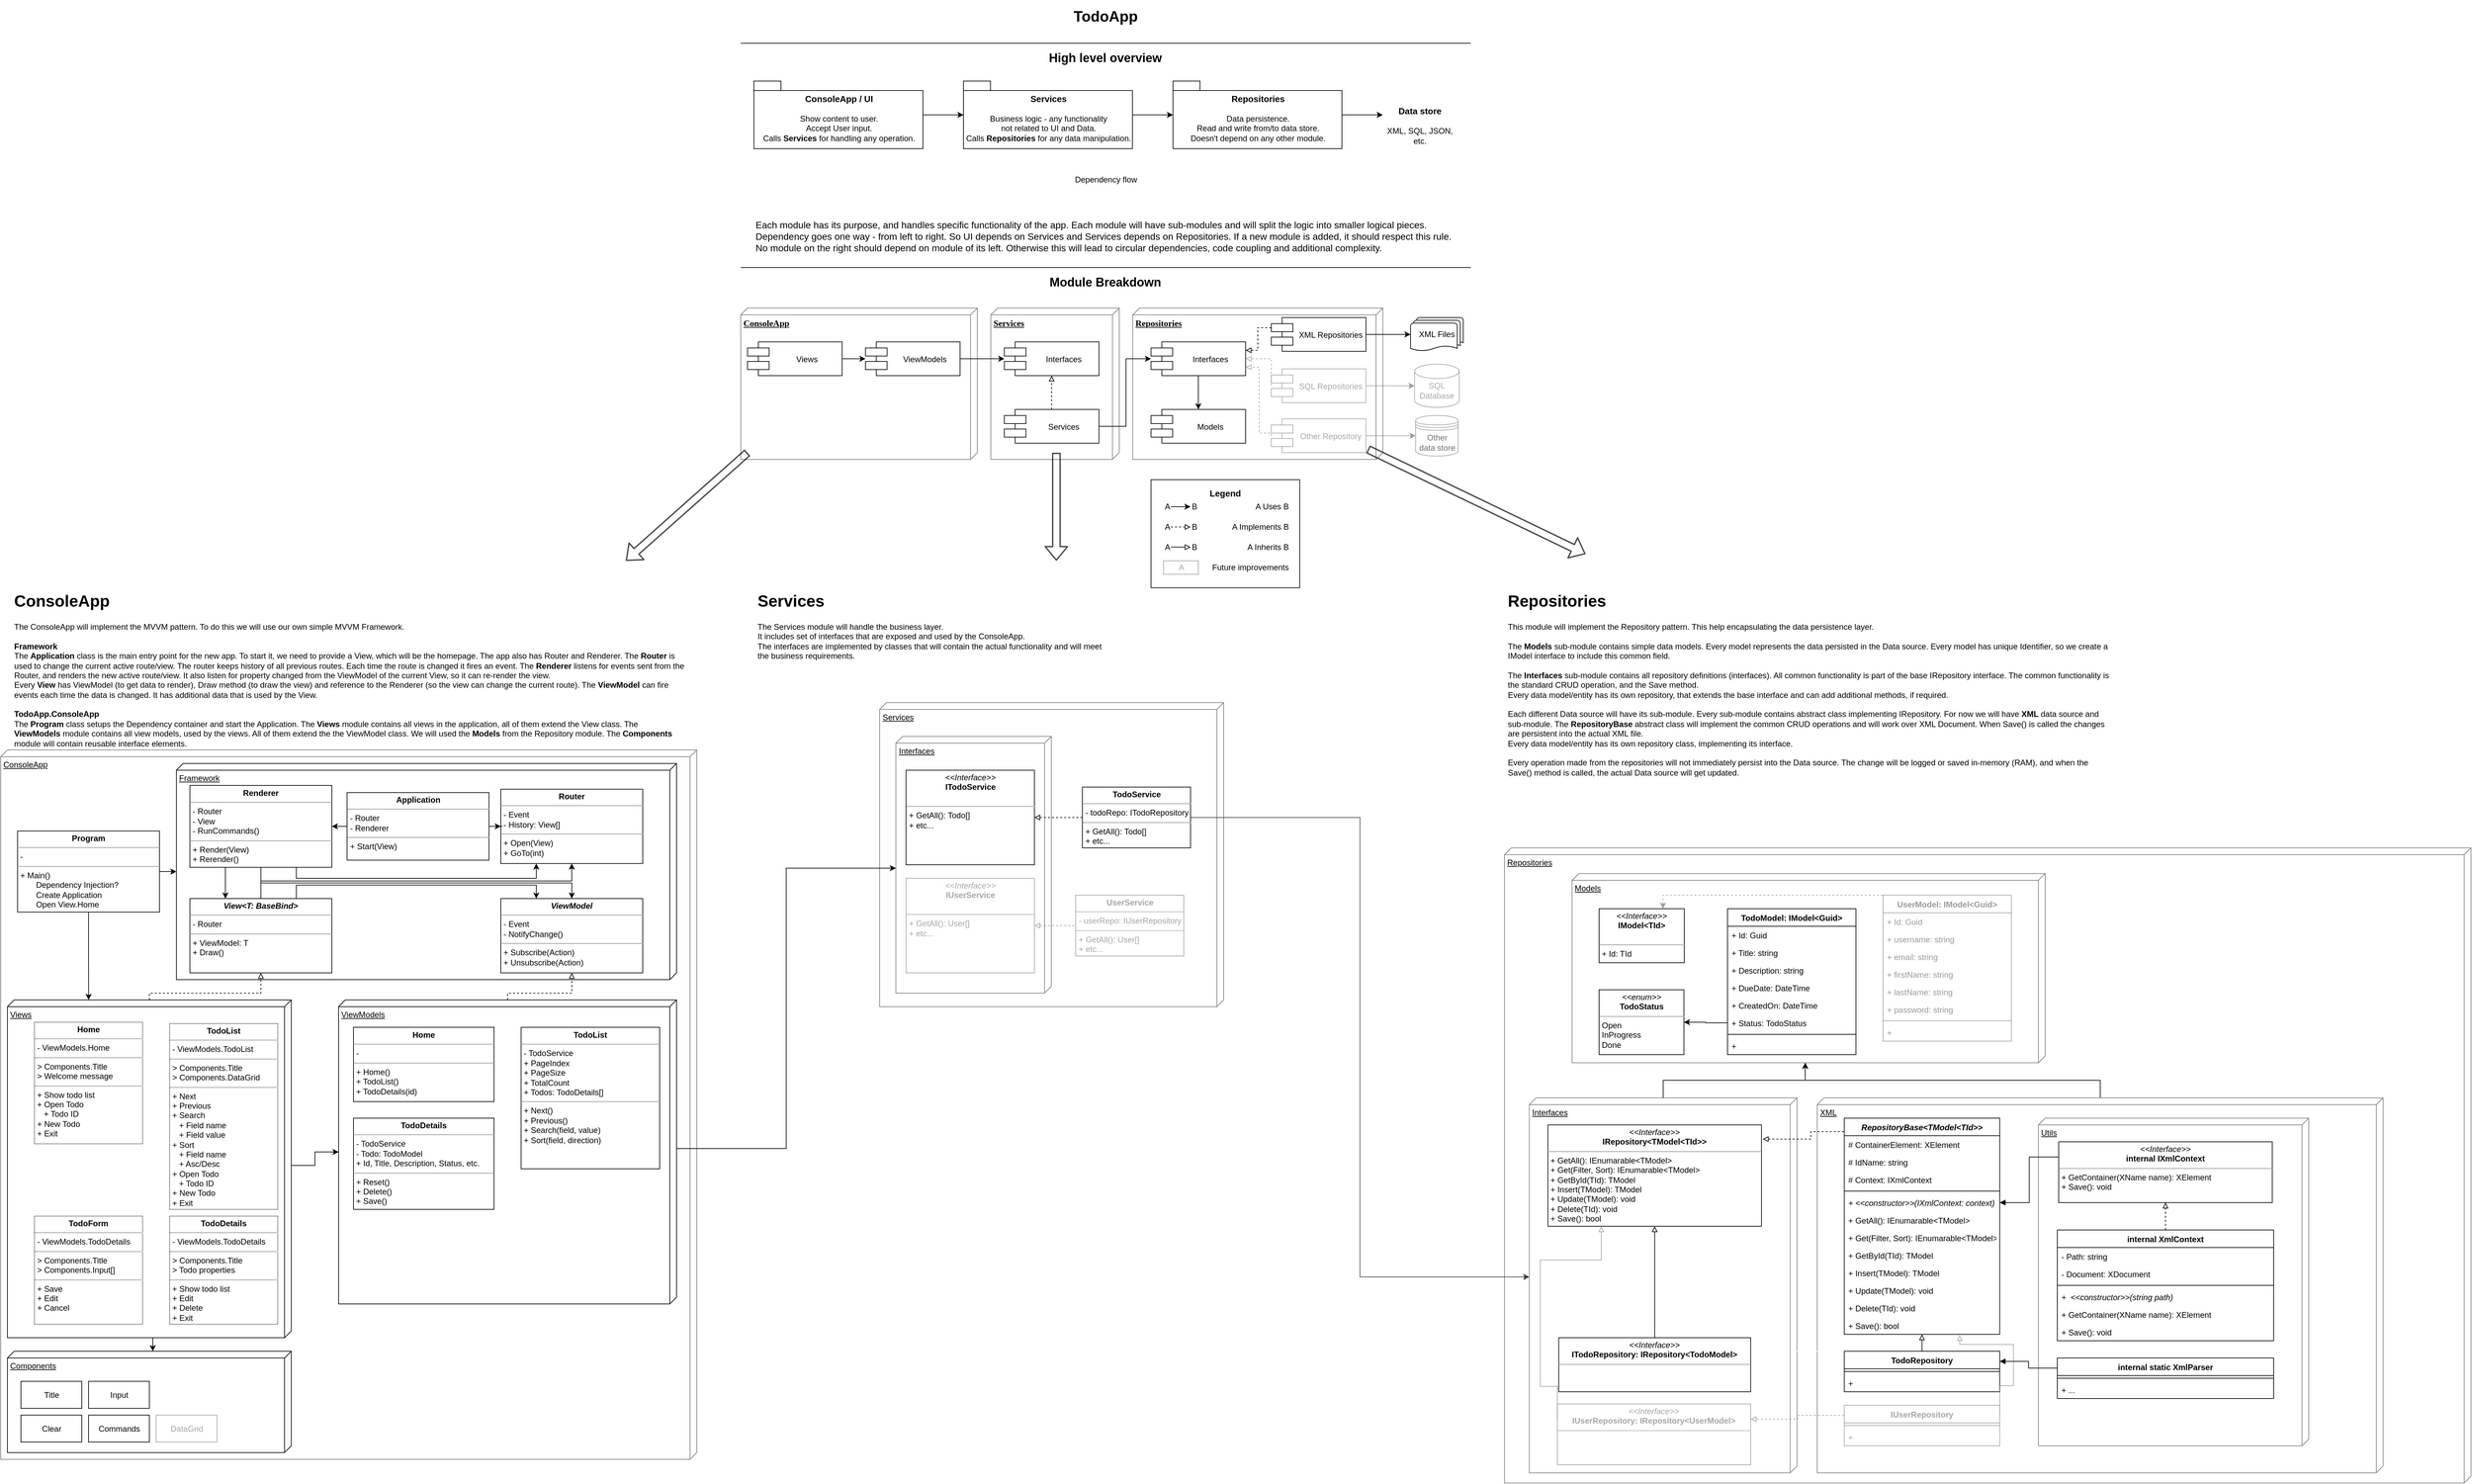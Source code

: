 <mxfile version="14.1.8" type="github">
  <diagram name="Page-1" id="5f0bae14-7c28-e335-631c-24af17079c00">
    <mxGraphModel dx="2522" dy="796" grid="1" gridSize="10" guides="1" tooltips="1" connect="1" arrows="1" fold="1" page="1" pageScale="1" pageWidth="1100" pageHeight="850" background="none" math="0" shadow="0">
      <root>
        <mxCell id="0" />
        <mxCell id="1" parent="0" />
        <mxCell id="AVWZLnaALgfRunMzj7om-102" value="ConsoleApp" style="verticalAlign=top;align=left;spacingTop=8;spacingLeft=2;spacingRight=12;shape=cube;size=10;direction=south;fontStyle=4;html=1;strokeColor=#808080;" parent="1" vertex="1">
          <mxGeometry x="-1085" y="1120" width="1030" height="1050" as="geometry" />
        </mxCell>
        <mxCell id="lFoMPMUz10uz6UgeWGPy-74" value="Framework" style="verticalAlign=top;align=left;spacingTop=8;spacingLeft=2;spacingRight=12;shape=cube;size=10;direction=south;fontStyle=4;html=1;" parent="1" vertex="1">
          <mxGeometry x="-825" y="1140" width="740" height="320" as="geometry" />
        </mxCell>
        <mxCell id="Hf6axC6okhhk_GOs8BiA-9" value="Repositories" style="verticalAlign=top;align=left;spacingTop=8;spacingLeft=2;spacingRight=12;shape=cube;size=10;direction=south;fontStyle=4;html=1;strokeColor=#808080;" parent="1" vertex="1">
          <mxGeometry x="1140" y="1265" width="1430" height="940" as="geometry" />
        </mxCell>
        <mxCell id="Hf6axC6okhhk_GOs8BiA-10" value="Interfaces" style="verticalAlign=top;align=left;spacingTop=8;spacingLeft=2;spacingRight=12;shape=cube;size=10;direction=south;fontStyle=4;html=1;strokeColor=#808080;" parent="1" vertex="1">
          <mxGeometry x="1176.75" y="1635" width="396" height="555" as="geometry" />
        </mxCell>
        <mxCell id="aXafU3iH4kMMsSfXDqzR-27" value="" style="rounded=0;whiteSpace=wrap;html=1;" parent="1" vertex="1">
          <mxGeometry x="617" y="720" width="220" height="160" as="geometry" />
        </mxCell>
        <mxCell id="39150e848f15840c-1" value="&lt;font style=&quot;font-size: 13px&quot;&gt;&lt;b&gt;ConsoleApp&lt;/b&gt;&lt;/font&gt;" style="verticalAlign=top;align=left;spacingTop=8;spacingLeft=2;spacingRight=12;shape=cube;size=10;direction=south;fontStyle=4;html=1;rounded=0;shadow=0;comic=0;labelBackgroundColor=none;strokeWidth=1;fontFamily=Verdana;fontSize=12;strokeColor=#808080;" parent="1" vertex="1">
          <mxGeometry x="10" y="466" width="350" height="224" as="geometry" />
        </mxCell>
        <mxCell id="39150e848f15840c-2" value="&lt;b&gt;&lt;font style=&quot;font-size: 13px&quot;&gt;Services&lt;/font&gt;&lt;/b&gt;" style="verticalAlign=top;align=left;spacingTop=8;spacingLeft=2;spacingRight=12;shape=cube;size=10;direction=south;fontStyle=4;html=1;rounded=0;shadow=0;comic=0;labelBackgroundColor=none;strokeWidth=1;fontFamily=Verdana;fontSize=12;strokeColor=#808080;" parent="1" vertex="1">
          <mxGeometry x="380" y="466" width="190" height="224" as="geometry" />
        </mxCell>
        <mxCell id="39150e848f15840c-3" value="&lt;font style=&quot;font-size: 13px&quot;&gt;&lt;b&gt;Repositories&lt;/b&gt;&lt;/font&gt;" style="verticalAlign=top;align=left;spacingTop=8;spacingLeft=2;spacingRight=12;shape=cube;size=10;direction=south;fontStyle=4;html=1;rounded=0;shadow=0;comic=0;labelBackgroundColor=none;strokeWidth=1;fontFamily=Verdana;fontSize=12;strokeColor=#808080;" parent="1" vertex="1">
          <mxGeometry x="590" y="466" width="370" height="224" as="geometry" />
        </mxCell>
        <mxCell id="DyfukURyH_TfwYr2f_5J-4" style="edgeStyle=orthogonalEdgeStyle;rounded=0;orthogonalLoop=1;jettySize=auto;html=1;" parent="1" source="DyfukURyH_TfwYr2f_5J-1" target="DyfukURyH_TfwYr2f_5J-2" edge="1">
          <mxGeometry relative="1" as="geometry" />
        </mxCell>
        <mxCell id="DyfukURyH_TfwYr2f_5J-1" value="&lt;font style=&quot;font-size: 13px&quot;&gt;ConsoleApp / UI&lt;br&gt;&lt;/font&gt;&lt;br&gt;&lt;span style=&quot;font-weight: normal&quot;&gt;Show content to user.&lt;br&gt;Accept User input.&lt;br&gt;Calls &lt;/span&gt;Services&lt;span style=&quot;font-weight: normal&quot;&gt;&amp;nbsp;for handling any operation.&lt;/span&gt;" style="shape=folder;fontStyle=1;spacingTop=10;tabWidth=40;tabHeight=14;tabPosition=left;html=1;" parent="1" vertex="1">
          <mxGeometry x="29.5" y="130" width="250" height="100" as="geometry" />
        </mxCell>
        <mxCell id="DyfukURyH_TfwYr2f_5J-5" style="edgeStyle=orthogonalEdgeStyle;rounded=0;orthogonalLoop=1;jettySize=auto;html=1;" parent="1" source="DyfukURyH_TfwYr2f_5J-2" target="DyfukURyH_TfwYr2f_5J-3" edge="1">
          <mxGeometry relative="1" as="geometry" />
        </mxCell>
        <mxCell id="DyfukURyH_TfwYr2f_5J-2" value="&lt;font style=&quot;font-size: 13px&quot;&gt;Services&lt;br&gt;&lt;/font&gt;&lt;br&gt;&lt;span style=&quot;font-weight: normal&quot;&gt;Business logic - any functionality&lt;br&gt;not related to UI and Data.&lt;br&gt;Calls&amp;nbsp;&lt;/span&gt;Repositories &lt;span style=&quot;font-weight: normal&quot;&gt;for any data manipulation.&lt;/span&gt;" style="shape=folder;fontStyle=1;spacingTop=10;tabWidth=40;tabHeight=14;tabPosition=left;html=1;" parent="1" vertex="1">
          <mxGeometry x="339.5" y="130" width="250" height="100" as="geometry" />
        </mxCell>
        <mxCell id="mV1QOZqxOxAXT04KssM9-19" style="edgeStyle=orthogonalEdgeStyle;rounded=0;orthogonalLoop=1;jettySize=auto;html=1;entryX=0;entryY=0.5;entryDx=0;entryDy=0;" parent="1" source="DyfukURyH_TfwYr2f_5J-3" target="mV1QOZqxOxAXT04KssM9-40" edge="1">
          <mxGeometry relative="1" as="geometry">
            <mxPoint x="960" y="180" as="targetPoint" />
          </mxGeometry>
        </mxCell>
        <mxCell id="DyfukURyH_TfwYr2f_5J-3" value="&lt;font style=&quot;font-size: 13px&quot;&gt;Repositories&lt;/font&gt;&lt;br&gt;&lt;br&gt;&lt;span style=&quot;font-weight: normal&quot;&gt;Data &lt;/span&gt;&lt;span style=&quot;font-weight: 400&quot;&gt;persistence&lt;/span&gt;&lt;span style=&quot;font-weight: normal&quot;&gt;.&lt;/span&gt;&lt;br&gt;&lt;span style=&quot;font-weight: normal&quot;&gt;Read and write from/to data store.&lt;/span&gt;&lt;br&gt;&lt;span style=&quot;font-weight: normal&quot;&gt;Doesn&#39;t depend on any other module.&lt;/span&gt;" style="shape=folder;fontStyle=1;spacingTop=10;tabWidth=40;tabHeight=14;tabPosition=left;html=1;" parent="1" vertex="1">
          <mxGeometry x="649.5" y="130" width="250" height="100" as="geometry" />
        </mxCell>
        <mxCell id="DyfukURyH_TfwYr2f_5J-6" value="" style="line;strokeWidth=1;fillColor=none;align=left;verticalAlign=middle;spacingTop=-1;spacingLeft=3;spacingRight=3;rotatable=0;labelPosition=right;points=[];portConstraint=eastwest;" parent="1" vertex="1">
          <mxGeometry x="10" y="402" width="1080" height="8" as="geometry" />
        </mxCell>
        <mxCell id="DyfukURyH_TfwYr2f_5J-9" value="TodoApp" style="text;html=1;strokeColor=none;fillColor=none;align=center;verticalAlign=middle;whiteSpace=wrap;rounded=0;fontSize=22;fontStyle=1" parent="1" vertex="1">
          <mxGeometry x="490" y="10" width="120" height="50" as="geometry" />
        </mxCell>
        <mxCell id="DyfukURyH_TfwYr2f_5J-10" value="" style="line;strokeWidth=1;fillColor=none;align=left;verticalAlign=middle;spacingTop=-1;spacingLeft=3;spacingRight=3;rotatable=0;labelPosition=right;points=[];portConstraint=eastwest;" parent="1" vertex="1">
          <mxGeometry x="10" y="70" width="1080" height="8" as="geometry" />
        </mxCell>
        <mxCell id="DyfukURyH_TfwYr2f_5J-11" value="High level overview" style="text;html=1;strokeColor=none;fillColor=none;align=center;verticalAlign=middle;whiteSpace=wrap;rounded=0;fontSize=18;fontStyle=1" parent="1" vertex="1">
          <mxGeometry x="412" y="78" width="275" height="36" as="geometry" />
        </mxCell>
        <mxCell id="DyfukURyH_TfwYr2f_5J-12" value="&lt;font style=&quot;font-size: 14px&quot;&gt;Each module has its purpose, and handles specific functionality of the app. Each module will have sub-modules and will split the logic into smaller logical pieces.&lt;br style=&quot;font-size: 14px&quot;&gt;Dependency goes one way - from left to right. So UI depends on Services and Services depends on Repositories. If a new module is added, it should respect this rule.&lt;br style=&quot;font-size: 14px&quot;&gt;No module on the right should depend on module of its left. Otherwise this will lead to circular dependencies, code coupling and additional complexity.&lt;/font&gt;" style="text;html=1;strokeColor=none;fillColor=none;align=left;verticalAlign=middle;whiteSpace=wrap;rounded=0;fontSize=14;" parent="1" vertex="1">
          <mxGeometry x="30" y="320" width="1040" height="80" as="geometry" />
        </mxCell>
        <mxCell id="DyfukURyH_TfwYr2f_5J-14" value="Module Breakdown" style="text;html=1;strokeColor=none;fillColor=none;align=center;verticalAlign=middle;whiteSpace=wrap;rounded=0;fontSize=18;fontStyle=1" parent="1" vertex="1">
          <mxGeometry x="412" y="410" width="275" height="36" as="geometry" />
        </mxCell>
        <mxCell id="mV1QOZqxOxAXT04KssM9-5" value="Views" style="shape=component;align=center;spacingLeft=36;" parent="1" vertex="1">
          <mxGeometry x="20" y="516" width="140" height="50" as="geometry" />
        </mxCell>
        <mxCell id="mV1QOZqxOxAXT04KssM9-8" style="edgeStyle=orthogonalEdgeStyle;rounded=0;orthogonalLoop=1;jettySize=auto;html=1;entryX=1;entryY=0.5;entryDx=0;entryDy=0;startArrow=classic;startFill=1;endArrow=none;endFill=0;" parent="1" source="mV1QOZqxOxAXT04KssM9-6" target="mV1QOZqxOxAXT04KssM9-5" edge="1">
          <mxGeometry relative="1" as="geometry" />
        </mxCell>
        <mxCell id="mV1QOZqxOxAXT04KssM9-32" style="edgeStyle=orthogonalEdgeStyle;rounded=0;orthogonalLoop=1;jettySize=auto;html=1;exitX=1;exitY=0.5;exitDx=0;exitDy=0;entryX=0;entryY=0.5;entryDx=0;entryDy=0;" parent="1" source="mV1QOZqxOxAXT04KssM9-6" target="mV1QOZqxOxAXT04KssM9-22" edge="1">
          <mxGeometry relative="1" as="geometry">
            <mxPoint x="420" y="630" as="targetPoint" />
            <Array as="points">
              <mxPoint x="340" y="541" />
              <mxPoint x="340" y="541" />
            </Array>
          </mxGeometry>
        </mxCell>
        <mxCell id="mV1QOZqxOxAXT04KssM9-6" value="ViewModels" style="shape=component;align=center;spacingLeft=36;" parent="1" vertex="1">
          <mxGeometry x="194.5" y="516" width="140" height="50" as="geometry" />
        </mxCell>
        <mxCell id="mV1QOZqxOxAXT04KssM9-17" style="edgeStyle=orthogonalEdgeStyle;rounded=0;orthogonalLoop=1;jettySize=auto;html=1;entryX=0.5;entryY=1;entryDx=0;entryDy=0;dashed=1;" parent="1" edge="1">
          <mxGeometry relative="1" as="geometry">
            <mxPoint x="598" y="550" as="targetPoint" />
          </mxGeometry>
        </mxCell>
        <mxCell id="mV1QOZqxOxAXT04KssM9-22" value="Interfaces" style="shape=component;align=center;spacingLeft=36;" parent="1" vertex="1">
          <mxGeometry x="400" y="516" width="140" height="50" as="geometry" />
        </mxCell>
        <mxCell id="mV1QOZqxOxAXT04KssM9-28" style="edgeStyle=orthogonalEdgeStyle;rounded=0;orthogonalLoop=1;jettySize=auto;html=1;entryX=0.5;entryY=1;entryDx=0;entryDy=0;dashed=1;endArrow=block;endFill=0;" parent="1" source="mV1QOZqxOxAXT04KssM9-23" target="mV1QOZqxOxAXT04KssM9-22" edge="1">
          <mxGeometry relative="1" as="geometry" />
        </mxCell>
        <mxCell id="mV1QOZqxOxAXT04KssM9-30" style="edgeStyle=orthogonalEdgeStyle;rounded=0;orthogonalLoop=1;jettySize=auto;html=1;entryX=0;entryY=0.5;entryDx=0;entryDy=0;exitX=1;exitY=0.5;exitDx=0;exitDy=0;" parent="1" source="mV1QOZqxOxAXT04KssM9-23" target="mV1QOZqxOxAXT04KssM9-26" edge="1">
          <mxGeometry relative="1" as="geometry">
            <Array as="points">
              <mxPoint x="580" y="641" />
              <mxPoint x="580" y="541" />
            </Array>
          </mxGeometry>
        </mxCell>
        <mxCell id="mV1QOZqxOxAXT04KssM9-23" value="Services" style="shape=component;align=center;spacingLeft=36;" parent="1" vertex="1">
          <mxGeometry x="400" y="616" width="140" height="50" as="geometry" />
        </mxCell>
        <mxCell id="aXafU3iH4kMMsSfXDqzR-3" style="edgeStyle=orthogonalEdgeStyle;rounded=0;orthogonalLoop=1;jettySize=auto;html=1;exitX=0.5;exitY=1;exitDx=0;exitDy=0;entryX=0.5;entryY=0;entryDx=0;entryDy=0;" parent="1" source="mV1QOZqxOxAXT04KssM9-26" target="aXafU3iH4kMMsSfXDqzR-2" edge="1">
          <mxGeometry relative="1" as="geometry" />
        </mxCell>
        <mxCell id="mV1QOZqxOxAXT04KssM9-26" value="Interfaces" style="shape=component;align=center;spacingLeft=36;" parent="1" vertex="1">
          <mxGeometry x="617" y="516" width="140" height="50" as="geometry" />
        </mxCell>
        <mxCell id="mV1QOZqxOxAXT04KssM9-36" style="edgeStyle=orthogonalEdgeStyle;rounded=0;orthogonalLoop=1;jettySize=auto;html=1;exitX=1;exitY=0.5;exitDx=0;exitDy=0;entryX=0;entryY=0.5;entryDx=0;entryDy=0;entryPerimeter=0;" parent="1" source="mV1QOZqxOxAXT04KssM9-27" target="mV1QOZqxOxAXT04KssM9-35" edge="1">
          <mxGeometry relative="1" as="geometry" />
        </mxCell>
        <mxCell id="aXafU3iH4kMMsSfXDqzR-1" style="edgeStyle=orthogonalEdgeStyle;rounded=0;orthogonalLoop=1;jettySize=auto;html=1;exitX=0;exitY=0.3;exitDx=0;exitDy=0;entryX=1;entryY=0.25;entryDx=0;entryDy=0;dashed=1;endArrow=block;endFill=0;" parent="1" source="mV1QOZqxOxAXT04KssM9-27" target="mV1QOZqxOxAXT04KssM9-26" edge="1">
          <mxGeometry relative="1" as="geometry" />
        </mxCell>
        <mxCell id="mV1QOZqxOxAXT04KssM9-27" value="XML Repositories" style="shape=component;align=center;spacingLeft=36;" parent="1" vertex="1">
          <mxGeometry x="795" y="480" width="140" height="50" as="geometry" />
        </mxCell>
        <mxCell id="mV1QOZqxOxAXT04KssM9-34" style="edgeStyle=orthogonalEdgeStyle;rounded=0;orthogonalLoop=1;jettySize=auto;html=1;exitX=0;exitY=0.5;exitDx=0;exitDy=0;entryX=1;entryY=0.5;entryDx=0;entryDy=0;dashed=1;endArrow=block;endFill=0;textOpacity=60;opacity=60;strokeColor=#707070;fontColor=#707070;" parent="1" source="mV1QOZqxOxAXT04KssM9-33" target="mV1QOZqxOxAXT04KssM9-26" edge="1">
          <mxGeometry relative="1" as="geometry">
            <Array as="points">
              <mxPoint x="795" y="541" />
            </Array>
          </mxGeometry>
        </mxCell>
        <mxCell id="mV1QOZqxOxAXT04KssM9-38" style="edgeStyle=orthogonalEdgeStyle;rounded=0;orthogonalLoop=1;jettySize=auto;html=1;exitX=1;exitY=0.5;exitDx=0;exitDy=0;entryX=0;entryY=0.5;entryDx=0;entryDy=0;entryPerimeter=0;opacity=60;strokeColor=#707070;fontColor=#707070;" parent="1" source="mV1QOZqxOxAXT04KssM9-33" target="mV1QOZqxOxAXT04KssM9-37" edge="1">
          <mxGeometry relative="1" as="geometry" />
        </mxCell>
        <mxCell id="mV1QOZqxOxAXT04KssM9-33" value="SQL Repositories" style="shape=component;align=center;spacingLeft=36;labelBorderColor=none;textOpacity=60;opacity=60;strokeColor=#707070;fontColor=#707070;" parent="1" vertex="1">
          <mxGeometry x="795" y="556" width="140" height="50" as="geometry" />
        </mxCell>
        <mxCell id="mV1QOZqxOxAXT04KssM9-35" value="XML Files" style="strokeWidth=1;html=1;shape=mxgraph.flowchart.multi-document;whiteSpace=wrap;align=center;" parent="1" vertex="1">
          <mxGeometry x="1001" y="480" width="78" height="50" as="geometry" />
        </mxCell>
        <mxCell id="mV1QOZqxOxAXT04KssM9-37" value="&lt;br&gt;SQL Database" style="strokeWidth=1;html=1;shape=mxgraph.flowchart.database;whiteSpace=wrap;align=center;opacity=60;textOpacity=60;strokeColor=#707070;fontColor=#707070;" parent="1" vertex="1">
          <mxGeometry x="1007" y="549" width="66" height="64" as="geometry" />
        </mxCell>
        <mxCell id="mV1QOZqxOxAXT04KssM9-40" value="&lt;b style=&quot;font-size: 13px&quot;&gt;Data store&lt;br&gt;&lt;/b&gt;&lt;br&gt;XML, SQL, JSON, etc." style="shape=datastore;whiteSpace=wrap;html=1;strokeColor=#FFFFFF;strokeWidth=1;align=center;" parent="1" vertex="1">
          <mxGeometry x="960" y="130" width="110" height="100" as="geometry" />
        </mxCell>
        <mxCell id="mV1QOZqxOxAXT04KssM9-47" value="Dependency flow" style="html=1;shadow=0;dashed=0;align=center;verticalAlign=middle;shape=mxgraph.arrows2.arrow;dy=0.47;dx=42;notch=0;strokeColor=#FFFFFF;strokeWidth=1;" parent="1" vertex="1">
          <mxGeometry x="320" y="246" width="460" height="60" as="geometry" />
        </mxCell>
        <mxCell id="mV1QOZqxOxAXT04KssM9-53" style="edgeStyle=orthogonalEdgeStyle;rounded=0;orthogonalLoop=1;jettySize=auto;html=1;exitX=1;exitY=0.5;exitDx=0;exitDy=0;entryX=0;entryY=0.5;entryDx=0;entryDy=0;endArrow=classic;endFill=1;endSize=6;targetPerimeterSpacing=0;strokeWidth=1;fillColor=none;fontColor=#707070;opacity=60;spacing=1;strokeColor=#707070;" parent="1" source="mV1QOZqxOxAXT04KssM9-49" target="mV1QOZqxOxAXT04KssM9-50" edge="1">
          <mxGeometry relative="1" as="geometry" />
        </mxCell>
        <mxCell id="mV1QOZqxOxAXT04KssM9-54" style="edgeStyle=orthogonalEdgeStyle;rounded=0;orthogonalLoop=1;jettySize=auto;html=1;exitX=0;exitY=0.5;exitDx=0;exitDy=0;entryX=1;entryY=0.75;entryDx=0;entryDy=0;endArrow=block;endFill=0;endSize=6;targetPerimeterSpacing=0;strokeWidth=1;fillColor=none;fontColor=#707070;opacity=60;dashed=1;strokeColor=#707070;" parent="1" source="mV1QOZqxOxAXT04KssM9-49" target="mV1QOZqxOxAXT04KssM9-26" edge="1">
          <mxGeometry relative="1" as="geometry">
            <Array as="points">
              <mxPoint x="795" y="651" />
              <mxPoint x="777" y="651" />
              <mxPoint x="777" y="554" />
            </Array>
          </mxGeometry>
        </mxCell>
        <mxCell id="mV1QOZqxOxAXT04KssM9-49" value="Other Repository" style="shape=component;align=center;spacingLeft=36;labelBorderColor=none;textOpacity=60;opacity=60;strokeColor=#707070;fontColor=#707070;" parent="1" vertex="1">
          <mxGeometry x="795" y="630" width="140" height="50" as="geometry" />
        </mxCell>
        <mxCell id="mV1QOZqxOxAXT04KssM9-50" value="Other&lt;br&gt;data store" style="shape=datastore;whiteSpace=wrap;html=1;strokeColor=#707070;strokeWidth=1;opacity=60;align=center;fontColor=#707070;" parent="1" vertex="1">
          <mxGeometry x="1008.5" y="625" width="63" height="60" as="geometry" />
        </mxCell>
        <mxCell id="aXafU3iH4kMMsSfXDqzR-2" value="Models" style="shape=component;align=center;spacingLeft=36;" parent="1" vertex="1">
          <mxGeometry x="617" y="616" width="140" height="50" as="geometry" />
        </mxCell>
        <mxCell id="aXafU3iH4kMMsSfXDqzR-7" value="Legend" style="text;html=1;strokeColor=none;fillColor=none;align=center;verticalAlign=middle;whiteSpace=wrap;rounded=0;fontStyle=1;fontSize=13;" parent="1" vertex="1">
          <mxGeometry x="707" y="730" width="40" height="20" as="geometry" />
        </mxCell>
        <mxCell id="aXafU3iH4kMMsSfXDqzR-8" style="edgeStyle=orthogonalEdgeStyle;rounded=0;orthogonalLoop=1;jettySize=auto;html=1;exitX=1;exitY=0.5;exitDx=0;exitDy=0;entryX=0;entryY=0.5;entryDx=0;entryDy=0;" parent="1" source="aXafU3iH4kMMsSfXDqzR-11" target="aXafU3iH4kMMsSfXDqzR-13" edge="1">
          <mxGeometry relative="1" as="geometry">
            <mxPoint x="655" y="800" as="sourcePoint" />
            <mxPoint x="685" y="800" as="targetPoint" />
          </mxGeometry>
        </mxCell>
        <mxCell id="aXafU3iH4kMMsSfXDqzR-10" value="A Uses B" style="text;html=1;strokeColor=none;fillColor=none;align=right;verticalAlign=middle;whiteSpace=wrap;rounded=0;" parent="1" vertex="1">
          <mxGeometry x="753" y="750" width="70" height="20" as="geometry" />
        </mxCell>
        <mxCell id="aXafU3iH4kMMsSfXDqzR-11" value="A" style="text;html=1;strokeColor=none;fillColor=none;align=center;verticalAlign=middle;whiteSpace=wrap;rounded=0;" parent="1" vertex="1">
          <mxGeometry x="635.5" y="750" width="11" height="20" as="geometry" />
        </mxCell>
        <mxCell id="aXafU3iH4kMMsSfXDqzR-13" value="B" style="text;html=1;strokeColor=none;fillColor=none;align=center;verticalAlign=middle;whiteSpace=wrap;rounded=0;" parent="1" vertex="1">
          <mxGeometry x="675.5" y="750" width="11" height="20" as="geometry" />
        </mxCell>
        <mxCell id="aXafU3iH4kMMsSfXDqzR-22" style="edgeStyle=orthogonalEdgeStyle;rounded=0;orthogonalLoop=1;jettySize=auto;html=1;exitX=1;exitY=0.5;exitDx=0;exitDy=0;entryX=0;entryY=0.5;entryDx=0;entryDy=0;endArrow=block;endFill=0;dashed=1;" parent="1" source="aXafU3iH4kMMsSfXDqzR-23" target="aXafU3iH4kMMsSfXDqzR-24" edge="1">
          <mxGeometry relative="1" as="geometry">
            <mxPoint x="655" y="830" as="sourcePoint" />
            <mxPoint x="685" y="830" as="targetPoint" />
          </mxGeometry>
        </mxCell>
        <mxCell id="aXafU3iH4kMMsSfXDqzR-23" value="A" style="text;html=1;strokeColor=none;fillColor=none;align=center;verticalAlign=middle;whiteSpace=wrap;rounded=0;" parent="1" vertex="1">
          <mxGeometry x="635.5" y="780" width="11" height="20" as="geometry" />
        </mxCell>
        <mxCell id="aXafU3iH4kMMsSfXDqzR-24" value="B" style="text;html=1;strokeColor=none;fillColor=none;align=center;verticalAlign=middle;whiteSpace=wrap;rounded=0;" parent="1" vertex="1">
          <mxGeometry x="675.5" y="780" width="11" height="20" as="geometry" />
        </mxCell>
        <mxCell id="aXafU3iH4kMMsSfXDqzR-25" value="A Implements B" style="text;html=1;strokeColor=none;fillColor=none;align=right;verticalAlign=middle;whiteSpace=wrap;rounded=0;" parent="1" vertex="1">
          <mxGeometry x="733" y="780" width="90" height="20" as="geometry" />
        </mxCell>
        <mxCell id="aXafU3iH4kMMsSfXDqzR-29" value="Future improvements" style="text;html=1;strokeColor=none;fillColor=none;align=right;verticalAlign=middle;whiteSpace=wrap;rounded=0;" parent="1" vertex="1">
          <mxGeometry x="703" y="840" width="120" height="20" as="geometry" />
        </mxCell>
        <mxCell id="aXafU3iH4kMMsSfXDqzR-30" value="&lt;h1&gt;ConsoleApp&lt;/h1&gt;&lt;div&gt;The ConsoleApp will implement the MVVM pattern. To do this we will use our own simple MVVM Framework.&lt;/div&gt;&lt;div&gt;&lt;br&gt;&lt;/div&gt;&lt;div&gt;&lt;b&gt;Framework&lt;/b&gt;&lt;/div&gt;&lt;div&gt;The &lt;b&gt;Application &lt;/b&gt;class is the main entry point for the new app. To start it, we need to provide a View, which will be the homepage. The app also has Router and Renderer. The &lt;b&gt;Router &lt;/b&gt;is used to change the current active route/view. The router keeps history of all previous routes. Each time the route is changed it fires an event. The &lt;b&gt;Renderer &lt;/b&gt;listens for events sent from the Router, and renders the new active route/view. It also listen for property changed from the ViewModel of the current View, so it can re-render the view.&lt;/div&gt;&lt;div&gt;Every &lt;b&gt;View &lt;/b&gt;has ViewModel (to get data to render), Draw method (to draw the view) and reference to the Renderer (so the view can change the current route). The &lt;b&gt;ViewModel &lt;/b&gt;can fire events each time the data is changed. It has additional data that is used by the View.&lt;br&gt;&lt;br&gt;&lt;/div&gt;&lt;div&gt;&lt;b&gt;TodoApp.ConsoleApp&lt;/b&gt;&lt;/div&gt;&lt;div&gt;The &lt;b&gt;Program &lt;/b&gt;class setups the Dependency container and start the Application. The&amp;nbsp;&lt;b&gt;Views &lt;/b&gt;module&lt;b&gt;&amp;nbsp;&lt;/b&gt;contains all views in the application, all of them extend the View class. The &lt;b&gt;ViewModels &lt;/b&gt;module contains all view models, used by the views. All of them extend the the ViewModel class. We will used the &lt;b&gt;Models &lt;/b&gt;from the Repository module. The &lt;b&gt;Components &lt;/b&gt;module will contain reusable interface elements.&lt;/div&gt;" style="text;html=1;strokeColor=none;fillColor=none;spacing=5;spacingTop=-20;whiteSpace=wrap;overflow=hidden;rounded=0;" parent="1" vertex="1">
          <mxGeometry x="-1070" y="880" width="1000" height="240" as="geometry" />
        </mxCell>
        <mxCell id="aXafU3iH4kMMsSfXDqzR-31" value="&lt;h1&gt;Services&lt;/h1&gt;&lt;div&gt;The Services module will handle the business layer.&lt;/div&gt;&lt;div&gt;It includes set of interfaces that are exposed and used by the ConsoleApp.&lt;/div&gt;&lt;div&gt;The interfaces are implemented by classes that will contain the actual functionality and will meet the business requirements.&lt;/div&gt;" style="text;html=1;strokeColor=none;fillColor=none;spacing=5;spacingTop=-20;whiteSpace=wrap;overflow=hidden;rounded=0;" parent="1" vertex="1">
          <mxGeometry x="30" y="880" width="532" height="180" as="geometry" />
        </mxCell>
        <mxCell id="aXafU3iH4kMMsSfXDqzR-32" value="&lt;h1&gt;Repositories&lt;/h1&gt;&lt;div&gt;This module will implement the Repository pattern. This help encapsulating the data persistence&amp;nbsp;layer.&lt;/div&gt;&lt;div&gt;&lt;br&gt;&lt;/div&gt;&lt;div&gt;The &lt;b&gt;Models &lt;/b&gt;sub-module contains simple data models. Every model represents the data persisted in the Data source. Every model has unique Identifier, so we create a IModel interface to include this common field.&lt;/div&gt;&lt;div&gt;&lt;br&gt;&lt;/div&gt;&lt;div&gt;The &lt;b&gt;Interfaces &lt;/b&gt;sub-module contains all repository definitions (interfaces). All common functionality is part of the base IRepository interface. The common functionality is the standard CRUD operation, and the Save method.&lt;/div&gt;&lt;div&gt;Every data model/entity has its own repository, that &lt;span&gt;extends the base interface and can add additional methods, if required.&lt;/span&gt;&lt;/div&gt;&lt;div&gt;&lt;br&gt;&lt;/div&gt;&lt;div&gt;Each different Data source will have its sub-module. Every sub-module contains abstract class implementing IRepository. For now we will have &lt;b&gt;XML &lt;/b&gt;data source and sub-module. The &lt;b&gt;RepositoryBase &lt;/b&gt;abstract class will implement the common CRUD operations and will work over XML Document. When Save() is called the changes are persistent into the actual XML file.&lt;/div&gt;&lt;div&gt;Every data model/entity has its own repository class, implementing its interface.&lt;/div&gt;&lt;div&gt;&lt;br&gt;&lt;/div&gt;&lt;div&gt;Every operation made from the repositories will not immediately persist into the Data source. The change will be logged or saved in-memory (RAM), and when the Save() method is called, the actual Data source will get updated.&lt;/div&gt;" style="text;html=1;strokeColor=none;fillColor=none;spacing=5;spacingTop=-20;whiteSpace=wrap;overflow=hidden;rounded=0;" parent="1" vertex="1">
          <mxGeometry x="1140" y="880" width="900" height="280" as="geometry" />
        </mxCell>
        <mxCell id="Hf6axC6okhhk_GOs8BiA-2" value="Services" style="verticalAlign=top;align=left;spacingTop=8;spacingLeft=2;spacingRight=12;shape=cube;size=10;direction=south;fontStyle=4;html=1;strokeColor=#808080;" parent="1" vertex="1">
          <mxGeometry x="215.5" y="1050" width="509" height="450" as="geometry" />
        </mxCell>
        <mxCell id="Hf6axC6okhhk_GOs8BiA-3" value="Interfaces" style="verticalAlign=top;align=left;spacingTop=8;spacingLeft=2;spacingRight=12;shape=cube;size=10;direction=south;fontStyle=4;html=1;strokeColor=#808080;" parent="1" vertex="1">
          <mxGeometry x="239.5" y="1100" width="230" height="380" as="geometry" />
        </mxCell>
        <mxCell id="Hf6axC6okhhk_GOs8BiA-5" value="&lt;p style=&quot;margin: 0px ; margin-top: 4px ; text-align: center&quot;&gt;&lt;i&gt;&amp;lt;&amp;lt;Interface&amp;gt;&amp;gt;&lt;/i&gt;&lt;br&gt;&lt;b&gt;ITodoService&lt;/b&gt;&lt;/p&gt;&lt;p style=&quot;margin: 0px ; margin-left: 4px&quot;&gt;&lt;br&gt;&lt;/p&gt;&lt;hr size=&quot;1&quot;&gt;&lt;p style=&quot;margin: 0px ; margin-left: 4px&quot;&gt;+ GetAll(): Todo[]&lt;br&gt;+ etc...&lt;/p&gt;" style="verticalAlign=top;align=left;overflow=fill;fontSize=12;fontFamily=Helvetica;html=1;" parent="1" vertex="1">
          <mxGeometry x="254.5" y="1150" width="190" height="140" as="geometry" />
        </mxCell>
        <mxCell id="Hf6axC6okhhk_GOs8BiA-6" value="&lt;p style=&quot;margin: 0px ; margin-top: 4px ; text-align: center&quot;&gt;&lt;i&gt;&amp;lt;&amp;lt;Interface&amp;gt;&amp;gt;&lt;/i&gt;&lt;br&gt;&lt;b&gt;IUserService&lt;/b&gt;&lt;/p&gt;&lt;p style=&quot;margin: 0px ; margin-left: 4px&quot;&gt;&lt;br&gt;&lt;/p&gt;&lt;hr size=&quot;1&quot;&gt;&lt;p style=&quot;margin: 0px ; margin-left: 4px&quot;&gt;+ GetAll(): User[]&lt;br&gt;+ etc...&lt;/p&gt;" style="verticalAlign=top;align=left;overflow=fill;fontSize=12;fontFamily=Helvetica;html=1;opacity=70;strokeColor=#808080;textOpacity=70;fontColor=#808080;" parent="1" vertex="1">
          <mxGeometry x="254.5" y="1310" width="190" height="140" as="geometry" />
        </mxCell>
        <mxCell id="Hf6axC6okhhk_GOs8BiA-7" value="&lt;p style=&quot;margin: 0px ; margin-top: 4px ; text-align: center&quot;&gt;&lt;b&gt;TodoService&lt;/b&gt;&lt;/p&gt;&lt;hr size=&quot;1&quot;&gt;&lt;p style=&quot;margin: 0px ; margin-left: 4px&quot;&gt;- todoRepo: ITodoRepository&lt;/p&gt;&lt;hr size=&quot;1&quot;&gt;&lt;p style=&quot;margin: 0px ; margin-left: 4px&quot;&gt;+ GetAll(): Todo[]&lt;/p&gt;&lt;p style=&quot;margin: 0px ; margin-left: 4px&quot;&gt;+ etc...&lt;/p&gt;" style="verticalAlign=top;align=left;overflow=fill;fontSize=12;fontFamily=Helvetica;html=1;" parent="1" vertex="1">
          <mxGeometry x="515.5" y="1175" width="160" height="90" as="geometry" />
        </mxCell>
        <mxCell id="Hf6axC6okhhk_GOs8BiA-8" value="&lt;p style=&quot;margin: 0px ; margin-top: 4px ; text-align: center&quot;&gt;&lt;b&gt;UserService&lt;/b&gt;&lt;/p&gt;&lt;hr size=&quot;1&quot;&gt;&lt;p style=&quot;margin: 0px ; margin-left: 4px&quot;&gt;- userRepo: IUserRepository&lt;/p&gt;&lt;hr size=&quot;1&quot;&gt;&lt;p style=&quot;margin: 0px ; margin-left: 4px&quot;&gt;+ GetAll(): User[]&lt;/p&gt;&lt;p style=&quot;margin: 0px ; margin-left: 4px&quot;&gt;+ etc...&lt;/p&gt;" style="verticalAlign=top;align=left;overflow=fill;fontSize=12;fontFamily=Helvetica;html=1;opacity=70;strokeColor=#808080;textOpacity=70;fontColor=#808080;" parent="1" vertex="1">
          <mxGeometry x="505.5" y="1335" width="160" height="90" as="geometry" />
        </mxCell>
        <mxCell id="AVWZLnaALgfRunMzj7om-76" value="" style="edgeStyle=orthogonalEdgeStyle;rounded=0;orthogonalLoop=1;jettySize=auto;html=1;startArrow=none;startFill=0;endArrow=classic;endFill=1;strokeWidth=1;fontColor=#808080;entryX=0;entryY=0;entryDx=280;entryDy=355;entryPerimeter=0;" parent="1" source="Hf6axC6okhhk_GOs8BiA-10" target="AVWZLnaALgfRunMzj7om-42" edge="1">
          <mxGeometry relative="1" as="geometry" />
        </mxCell>
        <mxCell id="Hf6axC6okhhk_GOs8BiA-11" value="&lt;p style=&quot;margin: 0px ; margin-top: 4px ; text-align: center&quot;&gt;&lt;i&gt;&amp;lt;&amp;lt;Interface&amp;gt;&amp;gt;&lt;/i&gt;&lt;br&gt;&lt;b&gt;IRepository&amp;lt;TModel&amp;lt;TId&amp;gt;&amp;gt;&lt;/b&gt;&lt;/p&gt;&lt;hr size=&quot;1&quot;&gt;&lt;p style=&quot;margin: 0px ; margin-left: 4px&quot;&gt;+ GetAll(): IEnumarable&amp;lt;TModel&amp;gt;&lt;br&gt;+ Get(Filter, Sort): IEnumarable&amp;lt;TModel&amp;gt;&lt;/p&gt;&lt;p style=&quot;margin: 0px ; margin-left: 4px&quot;&gt;+ GetById(TId): TModel&lt;/p&gt;&lt;p style=&quot;margin: 0px ; margin-left: 4px&quot;&gt;+ Insert(TModel): TModel&lt;/p&gt;&lt;p style=&quot;margin: 0px ; margin-left: 4px&quot;&gt;+ Update(TModel): void&lt;/p&gt;&lt;p style=&quot;margin: 0px ; margin-left: 4px&quot;&gt;+ Delete(TId): void&lt;/p&gt;&lt;p style=&quot;margin: 0px ; margin-left: 4px&quot;&gt;+ Save(): bool&lt;/p&gt;" style="verticalAlign=top;align=left;overflow=fill;fontSize=12;fontFamily=Helvetica;html=1;" parent="1" vertex="1">
          <mxGeometry x="1204.25" y="1675" width="316" height="150" as="geometry" />
        </mxCell>
        <mxCell id="AVWZLnaALgfRunMzj7om-30" value="" style="edgeStyle=orthogonalEdgeStyle;rounded=0;orthogonalLoop=1;jettySize=auto;html=1;startArrow=none;startFill=0;endArrow=block;endFill=0;strokeWidth=1;fontColor=#808080;" parent="1" source="Hf6axC6okhhk_GOs8BiA-12" target="Hf6axC6okhhk_GOs8BiA-11" edge="1">
          <mxGeometry relative="1" as="geometry" />
        </mxCell>
        <mxCell id="Hf6axC6okhhk_GOs8BiA-12" value="&lt;p style=&quot;margin: 0px ; margin-top: 4px ; text-align: center&quot;&gt;&lt;i&gt;&amp;lt;&amp;lt;Interface&amp;gt;&amp;gt;&lt;/i&gt;&lt;br&gt;&lt;b&gt;ITodoRepository: IRepository&amp;lt;TodoModel&amp;gt;&lt;/b&gt;&lt;/p&gt;&lt;hr size=&quot;1&quot;&gt;&lt;p style=&quot;margin: 0px ; margin-left: 4px&quot;&gt;&lt;br&gt;&lt;/p&gt;" style="verticalAlign=top;align=left;overflow=fill;fontSize=12;fontFamily=Helvetica;html=1;" parent="1" vertex="1">
          <mxGeometry x="1220.25" y="1990" width="284" height="80" as="geometry" />
        </mxCell>
        <mxCell id="Hf6axC6okhhk_GOs8BiA-16" style="edgeStyle=orthogonalEdgeStyle;rounded=0;orthogonalLoop=1;jettySize=auto;html=1;exitX=0;exitY=0.25;exitDx=0;exitDy=0;entryX=0.25;entryY=1;entryDx=0;entryDy=0;endArrow=block;endFill=0;opacity=70;strokeColor=#808080;" parent="1" source="Hf6axC6okhhk_GOs8BiA-14" target="Hf6axC6okhhk_GOs8BiA-11" edge="1">
          <mxGeometry relative="1" as="geometry">
            <Array as="points">
              <mxPoint x="1218" y="2062" />
              <mxPoint x="1193" y="2062" />
              <mxPoint x="1193" y="1875" />
              <mxPoint x="1283" y="1875" />
            </Array>
          </mxGeometry>
        </mxCell>
        <mxCell id="AVWZLnaALgfRunMzj7om-78" value="" style="edgeStyle=orthogonalEdgeStyle;rounded=0;orthogonalLoop=1;jettySize=auto;html=1;startArrow=none;startFill=0;endArrow=classic;endFill=1;strokeWidth=1;fontColor=#808080;entryX=0;entryY=0;entryDx=280;entryDy=355;entryPerimeter=0;" parent="1" source="Hf6axC6okhhk_GOs8BiA-17" target="AVWZLnaALgfRunMzj7om-42" edge="1">
          <mxGeometry relative="1" as="geometry" />
        </mxCell>
        <mxCell id="Hf6axC6okhhk_GOs8BiA-17" value="XML" style="verticalAlign=top;align=left;spacingTop=8;spacingLeft=2;spacingRight=12;shape=cube;size=10;direction=south;fontStyle=4;html=1;strokeColor=#808080;" parent="1" vertex="1">
          <mxGeometry x="1602.75" y="1635" width="837.25" height="555" as="geometry" />
        </mxCell>
        <mxCell id="Hf6axC6okhhk_GOs8BiA-18" value="RepositoryBase&lt;TModel&lt;TId&gt;&gt;" style="swimlane;fontStyle=3;align=center;verticalAlign=top;childLayout=stackLayout;horizontal=1;startSize=26;horizontalStack=0;resizeParent=1;resizeParentMax=0;resizeLast=0;collapsible=1;marginBottom=0;" parent="1" vertex="1">
          <mxGeometry x="1642.75" y="1665" width="230" height="320" as="geometry" />
        </mxCell>
        <mxCell id="Hf6axC6okhhk_GOs8BiA-21" value="# ContainerElement: XElement" style="text;strokeColor=none;fillColor=none;align=left;verticalAlign=top;spacingLeft=4;spacingRight=4;overflow=hidden;rotatable=0;points=[[0,0.5],[1,0.5]];portConstraint=eastwest;" parent="Hf6axC6okhhk_GOs8BiA-18" vertex="1">
          <mxGeometry y="26" width="230" height="26" as="geometry" />
        </mxCell>
        <mxCell id="AVWZLnaALgfRunMzj7om-108" value="# IdName: string" style="text;strokeColor=none;fillColor=none;align=left;verticalAlign=top;spacingLeft=4;spacingRight=4;overflow=hidden;rotatable=0;points=[[0,0.5],[1,0.5]];portConstraint=eastwest;" parent="Hf6axC6okhhk_GOs8BiA-18" vertex="1">
          <mxGeometry y="52" width="230" height="26" as="geometry" />
        </mxCell>
        <mxCell id="AVWZLnaALgfRunMzj7om-107" value="# Context: IXmlContext" style="text;strokeColor=none;fillColor=none;align=left;verticalAlign=top;spacingLeft=4;spacingRight=4;overflow=hidden;rotatable=0;points=[[0,0.5],[1,0.5]];portConstraint=eastwest;" parent="Hf6axC6okhhk_GOs8BiA-18" vertex="1">
          <mxGeometry y="78" width="230" height="26" as="geometry" />
        </mxCell>
        <mxCell id="Hf6axC6okhhk_GOs8BiA-20" value="" style="line;strokeWidth=1;fillColor=none;align=left;verticalAlign=middle;spacingTop=-1;spacingLeft=3;spacingRight=3;rotatable=0;labelPosition=right;points=[];portConstraint=eastwest;" parent="Hf6axC6okhhk_GOs8BiA-18" vertex="1">
          <mxGeometry y="104" width="230" height="8" as="geometry" />
        </mxCell>
        <mxCell id="AVWZLnaALgfRunMzj7om-9" value="+ &lt;&lt;constructor&gt;&gt;(IXmlContext: context)&#xa;" style="text;strokeColor=none;fillColor=none;align=left;verticalAlign=top;spacingLeft=4;spacingRight=4;overflow=hidden;rotatable=0;points=[[0,0.5],[1,0.5]];portConstraint=eastwest;fontStyle=2" parent="Hf6axC6okhhk_GOs8BiA-18" vertex="1">
          <mxGeometry y="112" width="230" height="26" as="geometry" />
        </mxCell>
        <mxCell id="AVWZLnaALgfRunMzj7om-109" value="+ GetAll(): IEnumarable&lt;TModel&gt;&#xa;" style="text;strokeColor=none;fillColor=none;align=left;verticalAlign=top;spacingLeft=4;spacingRight=4;overflow=hidden;rotatable=0;points=[[0,0.5],[1,0.5]];portConstraint=eastwest;" parent="Hf6axC6okhhk_GOs8BiA-18" vertex="1">
          <mxGeometry y="138" width="230" height="26" as="geometry" />
        </mxCell>
        <mxCell id="AVWZLnaALgfRunMzj7om-15" value="+ Get(Filter, Sort): IEnumarable&lt;TModel&gt;&#xa;" style="text;strokeColor=none;fillColor=none;align=left;verticalAlign=top;spacingLeft=4;spacingRight=4;overflow=hidden;rotatable=0;points=[[0,0.5],[1,0.5]];portConstraint=eastwest;" parent="Hf6axC6okhhk_GOs8BiA-18" vertex="1">
          <mxGeometry y="164" width="230" height="26" as="geometry" />
        </mxCell>
        <mxCell id="AVWZLnaALgfRunMzj7om-10" value="+ GetById(TId): TModel&#xa;" style="text;strokeColor=none;fillColor=none;align=left;verticalAlign=top;spacingLeft=4;spacingRight=4;overflow=hidden;rotatable=0;points=[[0,0.5],[1,0.5]];portConstraint=eastwest;" parent="Hf6axC6okhhk_GOs8BiA-18" vertex="1">
          <mxGeometry y="190" width="230" height="26" as="geometry" />
        </mxCell>
        <mxCell id="AVWZLnaALgfRunMzj7om-11" value="+ Insert(TModel): TModel&#xa;" style="text;strokeColor=none;fillColor=none;align=left;verticalAlign=top;spacingLeft=4;spacingRight=4;overflow=hidden;rotatable=0;points=[[0,0.5],[1,0.5]];portConstraint=eastwest;" parent="Hf6axC6okhhk_GOs8BiA-18" vertex="1">
          <mxGeometry y="216" width="230" height="26" as="geometry" />
        </mxCell>
        <mxCell id="AVWZLnaALgfRunMzj7om-12" value="+ Update(TModel): void&#xa;" style="text;strokeColor=none;fillColor=none;align=left;verticalAlign=top;spacingLeft=4;spacingRight=4;overflow=hidden;rotatable=0;points=[[0,0.5],[1,0.5]];portConstraint=eastwest;" parent="Hf6axC6okhhk_GOs8BiA-18" vertex="1">
          <mxGeometry y="242" width="230" height="26" as="geometry" />
        </mxCell>
        <mxCell id="AVWZLnaALgfRunMzj7om-13" value="+ Delete(TId): void&#xa;" style="text;strokeColor=none;fillColor=none;align=left;verticalAlign=top;spacingLeft=4;spacingRight=4;overflow=hidden;rotatable=0;points=[[0,0.5],[1,0.5]];portConstraint=eastwest;" parent="Hf6axC6okhhk_GOs8BiA-18" vertex="1">
          <mxGeometry y="268" width="230" height="26" as="geometry" />
        </mxCell>
        <mxCell id="AVWZLnaALgfRunMzj7om-14" value="+ Save(): bool" style="text;strokeColor=none;fillColor=none;align=left;verticalAlign=top;spacingLeft=4;spacingRight=4;overflow=hidden;rotatable=0;points=[[0,0.5],[1,0.5]];portConstraint=eastwest;" parent="Hf6axC6okhhk_GOs8BiA-18" vertex="1">
          <mxGeometry y="294" width="230" height="26" as="geometry" />
        </mxCell>
        <mxCell id="AVWZLnaALgfRunMzj7om-1" value="A" style="rounded=0;whiteSpace=wrap;html=1;strokeWidth=1;opacity=70;strokeColor=#808080;textOpacity=70;fontColor=#808080;" parent="1" vertex="1">
          <mxGeometry x="635.5" y="840" width="51.5" height="20" as="geometry" />
        </mxCell>
        <mxCell id="AVWZLnaALgfRunMzj7om-2" style="edgeStyle=orthogonalEdgeStyle;rounded=0;orthogonalLoop=1;jettySize=auto;html=1;exitX=1;exitY=0.5;exitDx=0;exitDy=0;entryX=0;entryY=0.5;entryDx=0;entryDy=0;endArrow=none;endFill=0;dashed=1;startArrow=block;startFill=0;" parent="1" source="Hf6axC6okhhk_GOs8BiA-5" target="Hf6axC6okhhk_GOs8BiA-7" edge="1">
          <mxGeometry relative="1" as="geometry">
            <mxPoint x="509" y="780" as="sourcePoint" />
            <mxPoint x="538.5" y="780" as="targetPoint" />
          </mxGeometry>
        </mxCell>
        <mxCell id="AVWZLnaALgfRunMzj7om-4" style="edgeStyle=orthogonalEdgeStyle;rounded=0;orthogonalLoop=1;jettySize=auto;html=1;exitX=1;exitY=0.5;exitDx=0;exitDy=0;entryX=0;entryY=0.5;entryDx=0;entryDy=0;endArrow=none;endFill=0;dashed=1;startArrow=block;startFill=0;strokeColor=#808080;opacity=70;" parent="1" source="Hf6axC6okhhk_GOs8BiA-6" target="Hf6axC6okhhk_GOs8BiA-8" edge="1">
          <mxGeometry relative="1" as="geometry">
            <mxPoint x="454.5" y="1230" as="sourcePoint" />
            <mxPoint x="525.5" y="1230" as="targetPoint" />
          </mxGeometry>
        </mxCell>
        <mxCell id="AVWZLnaALgfRunMzj7om-6" style="edgeStyle=orthogonalEdgeStyle;rounded=0;orthogonalLoop=1;jettySize=auto;html=1;exitX=1.006;exitY=0.14;exitDx=0;exitDy=0;endArrow=none;endFill=0;dashed=1;startArrow=block;startFill=0;exitPerimeter=0;" parent="1" source="Hf6axC6okhhk_GOs8BiA-11" edge="1">
          <mxGeometry relative="1" as="geometry">
            <mxPoint x="1947.75" y="915" as="sourcePoint" />
            <mxPoint x="1643.25" y="1685" as="targetPoint" />
            <Array as="points">
              <mxPoint x="1593.25" y="1696" />
              <mxPoint x="1593.25" y="1685" />
            </Array>
          </mxGeometry>
        </mxCell>
        <mxCell id="AVWZLnaALgfRunMzj7om-29" value="" style="edgeStyle=orthogonalEdgeStyle;rounded=0;orthogonalLoop=1;jettySize=auto;html=1;startArrow=none;startFill=0;endArrow=block;endFill=0;fontColor=#808080;entryX=0.5;entryY=1;entryDx=0;entryDy=0;entryPerimeter=0;exitX=0.5;exitY=0;exitDx=0;exitDy=0;" parent="1" source="AVWZLnaALgfRunMzj7om-18" target="AVWZLnaALgfRunMzj7om-14" edge="1">
          <mxGeometry relative="1" as="geometry" />
        </mxCell>
        <mxCell id="AVWZLnaALgfRunMzj7om-35" value="" style="edgeStyle=orthogonalEdgeStyle;rounded=0;orthogonalLoop=1;jettySize=auto;html=1;startArrow=none;startFill=0;endArrow=block;endFill=0;strokeColor=#FFFFFF;strokeWidth=1;fillColor=none;gradientColor=none;fontColor=#808080;dashed=1;exitX=0;exitY=0.25;exitDx=0;exitDy=0;entryX=1;entryY=0.25;entryDx=0;entryDy=0;" parent="1" source="AVWZLnaALgfRunMzj7om-18" target="Hf6axC6okhhk_GOs8BiA-12" edge="1">
          <mxGeometry relative="1" as="geometry">
            <mxPoint x="1501.25" y="1957" as="targetPoint" />
            <Array as="points">
              <mxPoint x="1643" y="2010" />
            </Array>
          </mxGeometry>
        </mxCell>
        <mxCell id="AVWZLnaALgfRunMzj7om-18" value="TodoRepository" style="swimlane;fontStyle=1;align=center;verticalAlign=top;childLayout=stackLayout;horizontal=1;startSize=26;horizontalStack=0;resizeParent=1;resizeParentMax=0;resizeLast=0;collapsible=1;marginBottom=0;" parent="1" vertex="1">
          <mxGeometry x="1642.75" y="2010" width="230" height="60" as="geometry">
            <mxRectangle x="500" y="2300" width="120" height="26" as="alternateBounds" />
          </mxGeometry>
        </mxCell>
        <mxCell id="AVWZLnaALgfRunMzj7om-20" value="" style="line;strokeWidth=1;fillColor=none;align=left;verticalAlign=middle;spacingTop=-1;spacingLeft=3;spacingRight=3;rotatable=0;labelPosition=right;points=[];portConstraint=eastwest;" parent="AVWZLnaALgfRunMzj7om-18" vertex="1">
          <mxGeometry y="26" width="230" height="8" as="geometry" />
        </mxCell>
        <mxCell id="AVWZLnaALgfRunMzj7om-19" value="+ " style="text;strokeColor=none;fillColor=none;align=left;verticalAlign=top;spacingLeft=4;spacingRight=4;overflow=hidden;rotatable=0;points=[[0,0.5],[1,0.5]];portConstraint=eastwest;" parent="AVWZLnaALgfRunMzj7om-18" vertex="1">
          <mxGeometry y="34" width="230" height="26" as="geometry" />
        </mxCell>
        <mxCell id="AVWZLnaALgfRunMzj7om-41" value="" style="edgeStyle=orthogonalEdgeStyle;rounded=0;orthogonalLoop=1;jettySize=auto;html=1;startArrow=none;startFill=0;endArrow=block;endFill=0;strokeColor=#808080;strokeWidth=1;fillColor=none;gradientColor=none;fontColor=#808080;opacity=70;entryX=0.743;entryY=1.038;entryDx=0;entryDy=0;entryPerimeter=0;exitX=1;exitY=0.25;exitDx=0;exitDy=0;" parent="1" source="AVWZLnaALgfRunMzj7om-31" target="AVWZLnaALgfRunMzj7om-14" edge="1">
          <mxGeometry relative="1" as="geometry">
            <mxPoint x="1952.75" y="2082" as="targetPoint" />
            <Array as="points">
              <mxPoint x="1873" y="2061" />
              <mxPoint x="1893" y="2061" />
              <mxPoint x="1893" y="2000" />
              <mxPoint x="1814" y="2000" />
            </Array>
          </mxGeometry>
        </mxCell>
        <mxCell id="AVWZLnaALgfRunMzj7om-31" value="IUserRepository&#xa;" style="swimlane;fontStyle=1;align=center;verticalAlign=top;childLayout=stackLayout;horizontal=1;startSize=26;horizontalStack=0;resizeParent=1;resizeParentMax=0;resizeLast=0;collapsible=1;marginBottom=0;opacity=70;strokeColor=#808080;textOpacity=70;fontColor=#808080;" parent="1" vertex="1">
          <mxGeometry x="1642.75" y="2090" width="230" height="60" as="geometry">
            <mxRectangle x="500" y="2300" width="120" height="26" as="alternateBounds" />
          </mxGeometry>
        </mxCell>
        <mxCell id="AVWZLnaALgfRunMzj7om-33" value="" style="line;strokeWidth=1;fillColor=none;align=left;verticalAlign=middle;spacingTop=-1;spacingLeft=3;spacingRight=3;rotatable=0;labelPosition=right;points=[];portConstraint=eastwest;strokeColor=#808080;opacity=70;" parent="AVWZLnaALgfRunMzj7om-31" vertex="1">
          <mxGeometry y="26" width="230" height="8" as="geometry" />
        </mxCell>
        <mxCell id="AVWZLnaALgfRunMzj7om-34" value="+ " style="text;strokeColor=none;fillColor=none;align=left;verticalAlign=top;spacingLeft=4;spacingRight=4;overflow=hidden;rotatable=0;points=[[0,0.5],[1,0.5]];portConstraint=eastwest;textOpacity=70;fontColor=#808080;" parent="AVWZLnaALgfRunMzj7om-31" vertex="1">
          <mxGeometry y="34" width="230" height="26" as="geometry" />
        </mxCell>
        <mxCell id="AVWZLnaALgfRunMzj7om-36" value="" style="edgeStyle=orthogonalEdgeStyle;rounded=0;orthogonalLoop=1;jettySize=auto;html=1;dashed=1;startArrow=none;startFill=0;endArrow=block;endFill=0;strokeColor=#808080;strokeWidth=1;fillColor=none;gradientColor=none;fontColor=#808080;entryX=1;entryY=0.25;entryDx=0;entryDy=0;exitX=0;exitY=0.25;exitDx=0;exitDy=0;opacity=70;" parent="1" source="AVWZLnaALgfRunMzj7om-31" target="Hf6axC6okhhk_GOs8BiA-14" edge="1">
          <mxGeometry relative="1" as="geometry" />
        </mxCell>
        <mxCell id="AVWZLnaALgfRunMzj7om-42" value="Models" style="verticalAlign=top;align=left;spacingTop=8;spacingLeft=2;spacingRight=12;shape=cube;size=10;direction=south;fontStyle=4;html=1;strokeColor=#808080;" parent="1" vertex="1">
          <mxGeometry x="1240" y="1303" width="700" height="280" as="geometry" />
        </mxCell>
        <mxCell id="AVWZLnaALgfRunMzj7om-43" value="&lt;p style=&quot;margin: 0px ; margin-top: 4px ; text-align: center&quot;&gt;&lt;i&gt;&amp;lt;&amp;lt;Interface&amp;gt;&amp;gt;&lt;/i&gt;&lt;br&gt;&lt;b&gt;IModel&amp;lt;TId&amp;gt;&lt;/b&gt;&lt;/p&gt;&lt;p style=&quot;margin: 0px ; margin-left: 4px&quot;&gt;&lt;br&gt;&lt;/p&gt;&lt;hr size=&quot;1&quot;&gt;&lt;p style=&quot;margin: 0px ; margin-left: 4px&quot;&gt;+ Id: TId&lt;/p&gt;" style="verticalAlign=top;align=left;overflow=fill;fontSize=12;fontFamily=Helvetica;html=1;" parent="1" vertex="1">
          <mxGeometry x="1280" y="1355" width="126" height="80" as="geometry" />
        </mxCell>
        <mxCell id="AVWZLnaALgfRunMzj7om-73" value="" style="edgeStyle=orthogonalEdgeStyle;rounded=0;orthogonalLoop=1;jettySize=auto;html=1;startArrow=none;startFill=0;endArrow=block;endFill=0;strokeColor=#FFFFFF;strokeWidth=1;fillColor=none;gradientColor=none;fontColor=#808080;entryX=1;entryY=0.25;entryDx=0;entryDy=0;exitX=0.005;exitY=0.088;exitDx=0;exitDy=0;dashed=1;exitPerimeter=0;" parent="1" source="AVWZLnaALgfRunMzj7om-54" target="AVWZLnaALgfRunMzj7om-43" edge="1">
          <mxGeometry relative="1" as="geometry">
            <mxPoint x="1421" y="1450" as="targetPoint" />
          </mxGeometry>
        </mxCell>
        <mxCell id="AVWZLnaALgfRunMzj7om-54" value="TodoModel: IModel&lt;Guid&gt;" style="swimlane;fontStyle=1;align=center;verticalAlign=top;childLayout=stackLayout;horizontal=1;startSize=26;horizontalStack=0;resizeParent=1;resizeParentMax=0;resizeLast=0;collapsible=1;marginBottom=0;" parent="1" vertex="1">
          <mxGeometry x="1470" y="1355" width="190" height="216" as="geometry">
            <mxRectangle x="500" y="2300" width="120" height="26" as="alternateBounds" />
          </mxGeometry>
        </mxCell>
        <mxCell id="AVWZLnaALgfRunMzj7om-55" value="+ Id: Guid&#xa;" style="text;strokeColor=none;fillColor=none;align=left;verticalAlign=top;spacingLeft=4;spacingRight=4;overflow=hidden;rotatable=0;points=[[0,0.5],[1,0.5]];portConstraint=eastwest;" parent="AVWZLnaALgfRunMzj7om-54" vertex="1">
          <mxGeometry y="26" width="190" height="26" as="geometry" />
        </mxCell>
        <mxCell id="AVWZLnaALgfRunMzj7om-58" value="+ Title: string" style="text;strokeColor=none;fillColor=none;align=left;verticalAlign=top;spacingLeft=4;spacingRight=4;overflow=hidden;rotatable=0;points=[[0,0.5],[1,0.5]];portConstraint=eastwest;" parent="AVWZLnaALgfRunMzj7om-54" vertex="1">
          <mxGeometry y="52" width="190" height="26" as="geometry" />
        </mxCell>
        <mxCell id="AVWZLnaALgfRunMzj7om-59" value="+ Description: string" style="text;strokeColor=none;fillColor=none;align=left;verticalAlign=top;spacingLeft=4;spacingRight=4;overflow=hidden;rotatable=0;points=[[0,0.5],[1,0.5]];portConstraint=eastwest;" parent="AVWZLnaALgfRunMzj7om-54" vertex="1">
          <mxGeometry y="78" width="190" height="26" as="geometry" />
        </mxCell>
        <mxCell id="AVWZLnaALgfRunMzj7om-60" value="+ DueDate: DateTime" style="text;strokeColor=none;fillColor=none;align=left;verticalAlign=top;spacingLeft=4;spacingRight=4;overflow=hidden;rotatable=0;points=[[0,0.5],[1,0.5]];portConstraint=eastwest;" parent="AVWZLnaALgfRunMzj7om-54" vertex="1">
          <mxGeometry y="104" width="190" height="26" as="geometry" />
        </mxCell>
        <mxCell id="AVWZLnaALgfRunMzj7om-61" value="+ CreatedOn: DateTime" style="text;strokeColor=none;fillColor=none;align=left;verticalAlign=top;spacingLeft=4;spacingRight=4;overflow=hidden;rotatable=0;points=[[0,0.5],[1,0.5]];portConstraint=eastwest;" parent="AVWZLnaALgfRunMzj7om-54" vertex="1">
          <mxGeometry y="130" width="190" height="26" as="geometry" />
        </mxCell>
        <mxCell id="AVWZLnaALgfRunMzj7om-62" value="+ Status: TodoStatus" style="text;strokeColor=none;fillColor=none;align=left;verticalAlign=top;spacingLeft=4;spacingRight=4;overflow=hidden;rotatable=0;points=[[0,0.5],[1,0.5]];portConstraint=eastwest;" parent="AVWZLnaALgfRunMzj7om-54" vertex="1">
          <mxGeometry y="156" width="190" height="26" as="geometry" />
        </mxCell>
        <mxCell id="AVWZLnaALgfRunMzj7om-56" value="" style="line;strokeWidth=1;fillColor=none;align=left;verticalAlign=middle;spacingTop=-1;spacingLeft=3;spacingRight=3;rotatable=0;labelPosition=right;points=[];portConstraint=eastwest;" parent="AVWZLnaALgfRunMzj7om-54" vertex="1">
          <mxGeometry y="182" width="190" height="8" as="geometry" />
        </mxCell>
        <mxCell id="AVWZLnaALgfRunMzj7om-57" value="+ " style="text;strokeColor=none;fillColor=none;align=left;verticalAlign=top;spacingLeft=4;spacingRight=4;overflow=hidden;rotatable=0;points=[[0,0.5],[1,0.5]];portConstraint=eastwest;" parent="AVWZLnaALgfRunMzj7om-54" vertex="1">
          <mxGeometry y="190" width="190" height="26" as="geometry" />
        </mxCell>
        <mxCell id="AVWZLnaALgfRunMzj7om-74" value="&lt;p style=&quot;margin: 0px ; margin-top: 4px ; text-align: center&quot;&gt;&lt;i&gt;&amp;lt;&amp;lt;enum&amp;gt;&amp;gt;&lt;/i&gt;&lt;br&gt;&lt;b&gt;TodoStatus&lt;/b&gt;&lt;/p&gt;&lt;hr size=&quot;1&quot;&gt;&lt;p style=&quot;margin: 0px ; margin-left: 4px&quot;&gt;Open&lt;/p&gt;&lt;p style=&quot;margin: 0px ; margin-left: 4px&quot;&gt;InProgress&lt;/p&gt;&lt;p style=&quot;margin: 0px ; margin-left: 4px&quot;&gt;Done&lt;/p&gt;" style="verticalAlign=top;align=left;overflow=fill;fontSize=12;fontFamily=Helvetica;html=1;" parent="1" vertex="1">
          <mxGeometry x="1280" y="1475" width="125.5" height="96" as="geometry" />
        </mxCell>
        <mxCell id="AVWZLnaALgfRunMzj7om-75" value="" style="edgeStyle=orthogonalEdgeStyle;rounded=0;orthogonalLoop=1;jettySize=auto;html=1;startArrow=none;startFill=0;endArrow=classic;endFill=1;strokeWidth=1;fontColor=#808080;" parent="1" source="AVWZLnaALgfRunMzj7om-62" target="AVWZLnaALgfRunMzj7om-74" edge="1">
          <mxGeometry relative="1" as="geometry" />
        </mxCell>
        <mxCell id="AVWZLnaALgfRunMzj7om-90" value="" style="edgeStyle=orthogonalEdgeStyle;rounded=0;orthogonalLoop=1;jettySize=auto;html=1;startArrow=none;startFill=0;endArrow=classic;endFill=1;strokeColor=#808080;strokeWidth=1;fillColor=none;gradientColor=none;fontColor=#808080;entryX=0.75;entryY=0;entryDx=0;entryDy=0;exitX=0;exitY=0;exitDx=0;exitDy=0;dashed=1;opacity=70;" parent="1" source="AVWZLnaALgfRunMzj7om-81" target="AVWZLnaALgfRunMzj7om-43" edge="1">
          <mxGeometry relative="1" as="geometry">
            <Array as="points">
              <mxPoint x="1375" y="1335" />
            </Array>
          </mxGeometry>
        </mxCell>
        <mxCell id="AVWZLnaALgfRunMzj7om-81" value="UserModel: IModel&lt;Guid&gt;" style="swimlane;fontStyle=1;align=center;verticalAlign=top;childLayout=stackLayout;horizontal=1;startSize=26;horizontalStack=0;resizeParent=1;resizeParentMax=0;resizeLast=0;collapsible=1;marginBottom=0;strokeColor=#808080;opacity=70;fontColor=#808080;textOpacity=80;" parent="1" vertex="1">
          <mxGeometry x="1700" y="1335" width="190" height="216" as="geometry">
            <mxRectangle x="500" y="2300" width="120" height="26" as="alternateBounds" />
          </mxGeometry>
        </mxCell>
        <mxCell id="AVWZLnaALgfRunMzj7om-82" value="+ Id: Guid&#xa;" style="text;strokeColor=none;fillColor=none;align=left;verticalAlign=top;spacingLeft=4;spacingRight=4;overflow=hidden;rotatable=0;points=[[0,0.5],[1,0.5]];portConstraint=eastwest;opacity=70;fontColor=#808080;textOpacity=80;" parent="AVWZLnaALgfRunMzj7om-81" vertex="1">
          <mxGeometry y="26" width="190" height="26" as="geometry" />
        </mxCell>
        <mxCell id="AVWZLnaALgfRunMzj7om-83" value="+ username: string" style="text;strokeColor=none;fillColor=none;align=left;verticalAlign=top;spacingLeft=4;spacingRight=4;overflow=hidden;rotatable=0;points=[[0,0.5],[1,0.5]];portConstraint=eastwest;opacity=70;fontColor=#808080;textOpacity=80;" parent="AVWZLnaALgfRunMzj7om-81" vertex="1">
          <mxGeometry y="52" width="190" height="26" as="geometry" />
        </mxCell>
        <mxCell id="AVWZLnaALgfRunMzj7om-84" value="+ email: string" style="text;strokeColor=none;fillColor=none;align=left;verticalAlign=top;spacingLeft=4;spacingRight=4;overflow=hidden;rotatable=0;points=[[0,0.5],[1,0.5]];portConstraint=eastwest;opacity=70;fontColor=#808080;textOpacity=80;" parent="AVWZLnaALgfRunMzj7om-81" vertex="1">
          <mxGeometry y="78" width="190" height="26" as="geometry" />
        </mxCell>
        <mxCell id="AVWZLnaALgfRunMzj7om-85" value="+ firstName: string" style="text;strokeColor=none;fillColor=none;align=left;verticalAlign=top;spacingLeft=4;spacingRight=4;overflow=hidden;rotatable=0;points=[[0,0.5],[1,0.5]];portConstraint=eastwest;opacity=70;fontColor=#808080;textOpacity=80;" parent="AVWZLnaALgfRunMzj7om-81" vertex="1">
          <mxGeometry y="104" width="190" height="26" as="geometry" />
        </mxCell>
        <mxCell id="AVWZLnaALgfRunMzj7om-86" value="+ lastName: string" style="text;strokeColor=none;fillColor=none;align=left;verticalAlign=top;spacingLeft=4;spacingRight=4;overflow=hidden;rotatable=0;points=[[0,0.5],[1,0.5]];portConstraint=eastwest;opacity=70;fontColor=#808080;textOpacity=80;" parent="AVWZLnaALgfRunMzj7om-81" vertex="1">
          <mxGeometry y="130" width="190" height="26" as="geometry" />
        </mxCell>
        <mxCell id="AVWZLnaALgfRunMzj7om-87" value="+ password: string" style="text;strokeColor=none;fillColor=none;align=left;verticalAlign=top;spacingLeft=4;spacingRight=4;overflow=hidden;rotatable=0;points=[[0,0.5],[1,0.5]];portConstraint=eastwest;opacity=70;fontColor=#808080;textOpacity=80;" parent="AVWZLnaALgfRunMzj7om-81" vertex="1">
          <mxGeometry y="156" width="190" height="26" as="geometry" />
        </mxCell>
        <mxCell id="AVWZLnaALgfRunMzj7om-88" value="" style="line;strokeWidth=1;fillColor=none;align=left;verticalAlign=middle;spacingTop=-1;spacingLeft=3;spacingRight=3;rotatable=0;labelPosition=right;points=[];portConstraint=eastwest;strokeColor=#808080;opacity=70;" parent="AVWZLnaALgfRunMzj7om-81" vertex="1">
          <mxGeometry y="182" width="190" height="8" as="geometry" />
        </mxCell>
        <mxCell id="AVWZLnaALgfRunMzj7om-89" value="+ " style="text;strokeColor=none;fillColor=none;align=left;verticalAlign=top;spacingLeft=4;spacingRight=4;overflow=hidden;rotatable=0;points=[[0,0.5],[1,0.5]];portConstraint=eastwest;opacity=70;fontColor=#808080;textOpacity=80;" parent="AVWZLnaALgfRunMzj7om-81" vertex="1">
          <mxGeometry y="190" width="190" height="26" as="geometry" />
        </mxCell>
        <mxCell id="AVWZLnaALgfRunMzj7om-91" value="" style="shape=flexArrow;endArrow=classic;html=1;strokeWidth=2;fontColor=#808080;opacity=70;" parent="1" edge="1">
          <mxGeometry width="50" height="50" relative="1" as="geometry">
            <mxPoint x="20" y="680" as="sourcePoint" />
            <mxPoint x="-160" y="840" as="targetPoint" />
          </mxGeometry>
        </mxCell>
        <mxCell id="AVWZLnaALgfRunMzj7om-92" value="" style="shape=flexArrow;endArrow=classic;html=1;strokeWidth=2;fontColor=#808080;opacity=70;" parent="1" edge="1">
          <mxGeometry width="50" height="50" relative="1" as="geometry">
            <mxPoint x="477" y="680" as="sourcePoint" />
            <mxPoint x="477" y="840" as="targetPoint" />
          </mxGeometry>
        </mxCell>
        <mxCell id="AVWZLnaALgfRunMzj7om-95" value="" style="shape=flexArrow;endArrow=classic;html=1;strokeWidth=2;fontColor=#808080;opacity=70;exitX=1.021;exitY=0.9;exitDx=0;exitDy=0;exitPerimeter=0;" parent="1" source="mV1QOZqxOxAXT04KssM9-49" edge="1">
          <mxGeometry width="50" height="50" relative="1" as="geometry">
            <mxPoint x="970" y="730" as="sourcePoint" />
            <mxPoint x="1260" y="830" as="targetPoint" />
          </mxGeometry>
        </mxCell>
        <mxCell id="AVWZLnaALgfRunMzj7om-96" style="edgeStyle=orthogonalEdgeStyle;rounded=0;orthogonalLoop=1;jettySize=auto;html=1;exitX=1;exitY=0.5;exitDx=0;exitDy=0;entryX=0;entryY=0.5;entryDx=0;entryDy=0;endArrow=block;endFill=0;" parent="1" source="AVWZLnaALgfRunMzj7om-97" target="AVWZLnaALgfRunMzj7om-98" edge="1">
          <mxGeometry relative="1" as="geometry">
            <mxPoint x="655" y="859.76" as="sourcePoint" />
            <mxPoint x="685" y="859.76" as="targetPoint" />
          </mxGeometry>
        </mxCell>
        <mxCell id="AVWZLnaALgfRunMzj7om-97" value="A" style="text;html=1;strokeColor=none;fillColor=none;align=center;verticalAlign=middle;whiteSpace=wrap;rounded=0;" parent="1" vertex="1">
          <mxGeometry x="635.5" y="809.76" width="11" height="20" as="geometry" />
        </mxCell>
        <mxCell id="AVWZLnaALgfRunMzj7om-98" value="B" style="text;html=1;strokeColor=none;fillColor=none;align=center;verticalAlign=middle;whiteSpace=wrap;rounded=0;" parent="1" vertex="1">
          <mxGeometry x="675.5" y="809.76" width="11" height="20" as="geometry" />
        </mxCell>
        <mxCell id="AVWZLnaALgfRunMzj7om-99" value="A Inherits B" style="text;html=1;strokeColor=none;fillColor=none;align=right;verticalAlign=middle;whiteSpace=wrap;rounded=0;" parent="1" vertex="1">
          <mxGeometry x="733" y="809.76" width="90" height="20" as="geometry" />
        </mxCell>
        <mxCell id="AVWZLnaALgfRunMzj7om-106" value="" style="edgeStyle=orthogonalEdgeStyle;rounded=0;orthogonalLoop=1;jettySize=auto;html=1;startArrow=none;startFill=0;endArrow=classic;endFill=1;strokeWidth=1;fontColor=#808080;opacity=70;entryX=0;entryY=0;entryDx=265;entryDy=396.0;entryPerimeter=0;" parent="1" source="Hf6axC6okhhk_GOs8BiA-7" target="Hf6axC6okhhk_GOs8BiA-10" edge="1">
          <mxGeometry relative="1" as="geometry">
            <mxPoint x="755.5" y="1220" as="targetPoint" />
          </mxGeometry>
        </mxCell>
        <mxCell id="Hf6axC6okhhk_GOs8BiA-14" value="&lt;p style=&quot;margin: 0px ; margin-top: 4px ; text-align: center&quot;&gt;&lt;i&gt;&amp;lt;&amp;lt;Interface&amp;gt;&amp;gt;&lt;/i&gt;&lt;br&gt;&lt;b&gt;IUserRepository: IRepository&amp;lt;UserModel&amp;gt;&lt;/b&gt;&lt;/p&gt;&lt;hr size=&quot;1&quot;&gt;&lt;p style=&quot;margin: 0px ; margin-left: 4px&quot;&gt;&lt;br&gt;&lt;/p&gt;" style="verticalAlign=top;align=left;overflow=fill;fontSize=12;fontFamily=Helvetica;html=1;strokeColor=#808080;opacity=70;fontColor=#808080;textOpacity=70;" parent="1" vertex="1">
          <mxGeometry x="1218.25" y="2088" width="286" height="90" as="geometry" />
        </mxCell>
        <mxCell id="t5Qy9Iv25frJjo4sa_Ac-4" value="Utils" style="verticalAlign=top;align=left;spacingTop=8;spacingLeft=2;spacingRight=12;shape=cube;size=10;direction=south;fontStyle=4;html=1;strokeColor=#808080;" parent="1" vertex="1">
          <mxGeometry x="1930" y="1665" width="400" height="485" as="geometry" />
        </mxCell>
        <mxCell id="t5Qy9Iv25frJjo4sa_Ac-37" style="edgeStyle=orthogonalEdgeStyle;rounded=0;orthogonalLoop=1;jettySize=auto;html=1;exitX=0;exitY=0.25;exitDx=0;exitDy=0;entryX=1;entryY=0.5;entryDx=0;entryDy=0;endArrow=block;endFill=1;" parent="1" source="t5Qy9Iv25frJjo4sa_Ac-5" target="AVWZLnaALgfRunMzj7om-9" edge="1">
          <mxGeometry relative="1" as="geometry" />
        </mxCell>
        <mxCell id="t5Qy9Iv25frJjo4sa_Ac-5" value="&lt;p style=&quot;margin: 0px ; margin-top: 4px ; text-align: center&quot;&gt;&lt;i&gt;&amp;lt;&amp;lt;Interface&amp;gt;&amp;gt;&lt;/i&gt;&lt;br&gt;&lt;b&gt;internal IXmlContext&lt;/b&gt;&lt;/p&gt;&lt;hr size=&quot;1&quot;&gt;&lt;p style=&quot;margin: 0px ; margin-left: 4px&quot;&gt;+ GetContainer(XName name): XElement&lt;br&gt;&lt;/p&gt;&lt;p style=&quot;margin: 0px ; margin-left: 4px&quot;&gt;+ Save(): void&lt;/p&gt;" style="verticalAlign=top;align=left;overflow=fill;fontSize=12;fontFamily=Helvetica;html=1;" parent="1" vertex="1">
          <mxGeometry x="1960" y="1700" width="316" height="90" as="geometry" />
        </mxCell>
        <mxCell id="t5Qy9Iv25frJjo4sa_Ac-18" value="" style="edgeStyle=orthogonalEdgeStyle;rounded=0;orthogonalLoop=1;jettySize=auto;html=1;endArrow=block;endFill=0;dashed=1;" parent="1" source="t5Qy9Iv25frJjo4sa_Ac-6" target="t5Qy9Iv25frJjo4sa_Ac-5" edge="1">
          <mxGeometry relative="1" as="geometry" />
        </mxCell>
        <mxCell id="t5Qy9Iv25frJjo4sa_Ac-38" style="edgeStyle=orthogonalEdgeStyle;rounded=0;orthogonalLoop=1;jettySize=auto;html=1;exitX=0;exitY=0.25;exitDx=0;exitDy=0;entryX=1;entryY=0.25;entryDx=0;entryDy=0;endArrow=block;endFill=1;" parent="1" source="t5Qy9Iv25frJjo4sa_Ac-19" target="AVWZLnaALgfRunMzj7om-18" edge="1">
          <mxGeometry relative="1" as="geometry" />
        </mxCell>
        <mxCell id="t5Qy9Iv25frJjo4sa_Ac-19" value="internal static XmlParser" style="swimlane;fontStyle=1;align=center;verticalAlign=top;childLayout=stackLayout;horizontal=1;startSize=26;horizontalStack=0;resizeParent=1;resizeParentMax=0;resizeLast=0;collapsible=1;marginBottom=0;" parent="1" vertex="1">
          <mxGeometry x="1958" y="2020" width="320" height="60" as="geometry">
            <mxRectangle x="500" y="2300" width="120" height="26" as="alternateBounds" />
          </mxGeometry>
        </mxCell>
        <mxCell id="t5Qy9Iv25frJjo4sa_Ac-22" value="" style="line;strokeWidth=1;fillColor=none;align=left;verticalAlign=middle;spacingTop=-1;spacingLeft=3;spacingRight=3;rotatable=0;labelPosition=right;points=[];portConstraint=eastwest;" parent="t5Qy9Iv25frJjo4sa_Ac-19" vertex="1">
          <mxGeometry y="26" width="320" height="8" as="geometry" />
        </mxCell>
        <mxCell id="t5Qy9Iv25frJjo4sa_Ac-24" value="+ ..." style="text;strokeColor=none;fillColor=none;align=left;verticalAlign=top;spacingLeft=4;spacingRight=4;overflow=hidden;rotatable=0;points=[[0,0.5],[1,0.5]];portConstraint=eastwest;" parent="t5Qy9Iv25frJjo4sa_Ac-19" vertex="1">
          <mxGeometry y="34" width="320" height="26" as="geometry" />
        </mxCell>
        <mxCell id="t5Qy9Iv25frJjo4sa_Ac-6" value="internal XmlContext" style="swimlane;fontStyle=1;align=center;verticalAlign=top;childLayout=stackLayout;horizontal=1;startSize=26;horizontalStack=0;resizeParent=1;resizeParentMax=0;resizeLast=0;collapsible=1;marginBottom=0;" parent="1" vertex="1">
          <mxGeometry x="1958" y="1830.5" width="320" height="164" as="geometry">
            <mxRectangle x="500" y="2300" width="120" height="26" as="alternateBounds" />
          </mxGeometry>
        </mxCell>
        <mxCell id="t5Qy9Iv25frJjo4sa_Ac-7" value="- Path: string" style="text;strokeColor=none;fillColor=none;align=left;verticalAlign=top;spacingLeft=4;spacingRight=4;overflow=hidden;rotatable=0;points=[[0,0.5],[1,0.5]];portConstraint=eastwest;" parent="t5Qy9Iv25frJjo4sa_Ac-6" vertex="1">
          <mxGeometry y="26" width="320" height="26" as="geometry" />
        </mxCell>
        <mxCell id="t5Qy9Iv25frJjo4sa_Ac-8" value="- Document: XDocument" style="text;strokeColor=none;fillColor=none;align=left;verticalAlign=top;spacingLeft=4;spacingRight=4;overflow=hidden;rotatable=0;points=[[0,0.5],[1,0.5]];portConstraint=eastwest;" parent="t5Qy9Iv25frJjo4sa_Ac-6" vertex="1">
          <mxGeometry y="52" width="320" height="26" as="geometry" />
        </mxCell>
        <mxCell id="t5Qy9Iv25frJjo4sa_Ac-13" value="" style="line;strokeWidth=1;fillColor=none;align=left;verticalAlign=middle;spacingTop=-1;spacingLeft=3;spacingRight=3;rotatable=0;labelPosition=right;points=[];portConstraint=eastwest;" parent="t5Qy9Iv25frJjo4sa_Ac-6" vertex="1">
          <mxGeometry y="78" width="320" height="8" as="geometry" />
        </mxCell>
        <mxCell id="t5Qy9Iv25frJjo4sa_Ac-14" value="+  &lt;&lt;constructor&gt;&gt;(string path)&#xa;" style="text;strokeColor=none;fillColor=none;align=left;verticalAlign=top;spacingLeft=4;spacingRight=4;overflow=hidden;rotatable=0;points=[[0,0.5],[1,0.5]];portConstraint=eastwest;fontStyle=2" parent="t5Qy9Iv25frJjo4sa_Ac-6" vertex="1">
          <mxGeometry y="86" width="320" height="26" as="geometry" />
        </mxCell>
        <mxCell id="t5Qy9Iv25frJjo4sa_Ac-16" value="+ GetContainer(XName name): XElement" style="text;strokeColor=none;fillColor=none;align=left;verticalAlign=top;spacingLeft=4;spacingRight=4;overflow=hidden;rotatable=0;points=[[0,0.5],[1,0.5]];portConstraint=eastwest;" parent="t5Qy9Iv25frJjo4sa_Ac-6" vertex="1">
          <mxGeometry y="112" width="320" height="26" as="geometry" />
        </mxCell>
        <mxCell id="t5Qy9Iv25frJjo4sa_Ac-17" value="+ Save(): void" style="text;strokeColor=none;fillColor=none;align=left;verticalAlign=top;spacingLeft=4;spacingRight=4;overflow=hidden;rotatable=0;points=[[0,0.5],[1,0.5]];portConstraint=eastwest;" parent="t5Qy9Iv25frJjo4sa_Ac-6" vertex="1">
          <mxGeometry y="138" width="320" height="26" as="geometry" />
        </mxCell>
        <mxCell id="lFoMPMUz10uz6UgeWGPy-44" style="edgeStyle=orthogonalEdgeStyle;rounded=0;orthogonalLoop=1;jettySize=auto;html=1;exitX=0;exitY=0;exitDx=245;exitDy=0;exitPerimeter=0;startArrow=none;startFill=0;endArrow=classic;endFill=1;fontColor=#808080;" parent="1" source="lFoMPMUz10uz6UgeWGPy-2" target="lFoMPMUz10uz6UgeWGPy-3" edge="1">
          <mxGeometry relative="1" as="geometry" />
        </mxCell>
        <mxCell id="lFoMPMUz10uz6UgeWGPy-79" style="edgeStyle=orthogonalEdgeStyle;rounded=0;orthogonalLoop=1;jettySize=auto;html=1;exitX=0;exitY=0;exitDx=500;exitDy=215;exitPerimeter=0;entryX=0;entryY=0;entryDx=0;entryDy=205;entryPerimeter=0;startArrow=none;startFill=0;endArrow=classic;endFill=1;fontColor=#808080;" parent="1" source="lFoMPMUz10uz6UgeWGPy-2" target="lFoMPMUz10uz6UgeWGPy-9" edge="1">
          <mxGeometry relative="1" as="geometry" />
        </mxCell>
        <mxCell id="lFoMPMUz10uz6UgeWGPy-2" value="Views" style="verticalAlign=top;align=left;spacingTop=8;spacingLeft=2;spacingRight=12;shape=cube;size=10;direction=south;fontStyle=4;html=1;" parent="1" vertex="1">
          <mxGeometry x="-1075" y="1490" width="420" height="500" as="geometry" />
        </mxCell>
        <mxCell id="WfJaiz8RwB5JF9LkfD5b-1" style="edgeStyle=orthogonalEdgeStyle;rounded=0;orthogonalLoop=1;jettySize=auto;html=1;exitX=0;exitY=0;exitDx=220;exitDy=0;exitPerimeter=0;entryX=0;entryY=0;entryDx=195;entryDy=230;entryPerimeter=0;startArrow=none;startFill=0;endArrow=classic;endFill=1;fontColor=#808080;" parent="1" source="lFoMPMUz10uz6UgeWGPy-3" target="Hf6axC6okhhk_GOs8BiA-3" edge="1">
          <mxGeometry relative="1" as="geometry" />
        </mxCell>
        <mxCell id="lFoMPMUz10uz6UgeWGPy-3" value="ViewModels" style="verticalAlign=top;align=left;spacingTop=8;spacingLeft=2;spacingRight=12;shape=cube;size=10;direction=south;fontStyle=4;html=1;" parent="1" vertex="1">
          <mxGeometry x="-585" y="1490" width="500" height="450" as="geometry" />
        </mxCell>
        <mxCell id="lFoMPMUz10uz6UgeWGPy-7" value="&lt;p style=&quot;margin: 0px ; margin-top: 4px ; text-align: center&quot;&gt;&lt;b&gt;Home&lt;/b&gt;&lt;/p&gt;&lt;hr size=&quot;1&quot;&gt;&lt;p style=&quot;margin: 0px 0px 0px 4px&quot;&gt;&lt;span style=&quot;color: rgb(0 , 0 , 0)&quot;&gt;- ViewModels.Home&lt;/span&gt;&lt;br&gt;&lt;/p&gt;&lt;hr size=&quot;1&quot;&gt;&lt;p style=&quot;margin: 0px 0px 0px 4px&quot;&gt;&lt;span style=&quot;color: rgb(0 , 0 , 0)&quot;&gt;&amp;gt; Components.Title&lt;/span&gt;&lt;/p&gt;&lt;p style=&quot;margin: 0px 0px 0px 4px&quot;&gt;&lt;span style=&quot;color: rgb(0 , 0 , 0)&quot;&gt;&amp;gt; Welcome message&lt;/span&gt;&lt;br&gt;&lt;/p&gt;&lt;hr size=&quot;1&quot;&gt;&lt;p style=&quot;margin: 0px 0px 0px 4px&quot;&gt;+ Show todo list&lt;br&gt;&lt;/p&gt;&lt;p style=&quot;margin: 0px ; margin-left: 4px&quot;&gt;&lt;span style=&quot;color: rgb(0 , 0 , 0)&quot;&gt;+ Open Todo&lt;/span&gt;&lt;br&gt;&lt;/p&gt;&lt;p style=&quot;margin: 0px ; margin-left: 4px&quot;&gt;&lt;span style=&quot;color: rgb(0 , 0 , 0)&quot;&gt;&amp;nbsp; &amp;nbsp;+ Todo ID&lt;/span&gt;&lt;/p&gt;&lt;p style=&quot;margin: 0px ; margin-left: 4px&quot;&gt;&lt;span style=&quot;color: rgb(0 , 0 , 0)&quot;&gt;+ New Todo&lt;/span&gt;&lt;/p&gt;&lt;p style=&quot;margin: 0px ; margin-left: 4px&quot;&gt;+ Exit&lt;/p&gt;" style="verticalAlign=top;align=left;overflow=fill;fontSize=12;fontFamily=Helvetica;html=1;dashed=1;dashPattern=1 1;" parent="1" vertex="1">
          <mxGeometry x="-1035" y="1523" width="160" height="180" as="geometry" />
        </mxCell>
        <mxCell id="lFoMPMUz10uz6UgeWGPy-9" value="Components" style="verticalAlign=top;align=left;spacingTop=8;spacingLeft=2;spacingRight=12;shape=cube;size=10;direction=south;fontStyle=4;html=1;" parent="1" vertex="1">
          <mxGeometry x="-1075" y="2010" width="420" height="150" as="geometry" />
        </mxCell>
        <mxCell id="lFoMPMUz10uz6UgeWGPy-14" value="Commands" style="html=1;" parent="1" vertex="1">
          <mxGeometry x="-955" y="2104.5" width="90" height="40" as="geometry" />
        </mxCell>
        <mxCell id="lFoMPMUz10uz6UgeWGPy-15" value="DataGrid" style="html=1;opacity=70;textOpacity=70;strokeColor=#808080;fontColor=#808080;" parent="1" vertex="1">
          <mxGeometry x="-855" y="2104.5" width="90" height="40" as="geometry" />
        </mxCell>
        <mxCell id="lFoMPMUz10uz6UgeWGPy-16" value="Title" style="html=1;" parent="1" vertex="1">
          <mxGeometry x="-1055" y="2054.5" width="90" height="40" as="geometry" />
        </mxCell>
        <mxCell id="lFoMPMUz10uz6UgeWGPy-17" value="&lt;p style=&quot;margin: 0px ; margin-top: 4px ; text-align: center&quot;&gt;&lt;b&gt;Home&lt;/b&gt;&lt;/p&gt;&lt;hr size=&quot;1&quot;&gt;&lt;p style=&quot;margin: 0px 0px 0px 4px&quot;&gt;&lt;span style=&quot;color: rgb(0 , 0 , 0)&quot;&gt;-&lt;/span&gt;&lt;br&gt;&lt;/p&gt;&lt;hr size=&quot;1&quot;&gt;&lt;p style=&quot;margin: 0px 0px 0px 4px&quot;&gt;&lt;/p&gt;&lt;p style=&quot;margin: 0px 0px 0px 4px&quot;&gt;+ Home()&lt;/p&gt;&lt;p style=&quot;margin: 0px 0px 0px 4px&quot;&gt;+ TodoList()&lt;br&gt;&lt;/p&gt;&lt;p style=&quot;margin: 0px 0px 0px 4px&quot;&gt;+ TodoDetails(id)&lt;/p&gt;" style="verticalAlign=top;align=left;overflow=fill;fontSize=12;fontFamily=Helvetica;html=1;" parent="1" vertex="1">
          <mxGeometry x="-563" y="1530.5" width="208" height="110" as="geometry" />
        </mxCell>
        <mxCell id="lFoMPMUz10uz6UgeWGPy-18" value="&lt;p style=&quot;margin: 0px ; margin-top: 4px ; text-align: center&quot;&gt;&lt;b&gt;TodoList&lt;/b&gt;&lt;/p&gt;&lt;hr size=&quot;1&quot;&gt;&lt;p style=&quot;margin: 0px 0px 0px 4px&quot;&gt;&lt;span style=&quot;color: rgb(0 , 0 , 0)&quot;&gt;- ViewModels.TodoList&lt;/span&gt;&lt;br&gt;&lt;/p&gt;&lt;hr size=&quot;1&quot;&gt;&lt;p style=&quot;margin: 0px 0px 0px 4px&quot;&gt;&lt;span style=&quot;color: rgb(0 , 0 , 0)&quot;&gt;&amp;gt; Components.Title&lt;/span&gt;&lt;/p&gt;&lt;p style=&quot;margin: 0px 0px 0px 4px&quot;&gt;&lt;span style=&quot;color: rgb(0 , 0 , 0)&quot;&gt;&amp;gt; Components.DataGrid&lt;/span&gt;&lt;br&gt;&lt;/p&gt;&lt;hr size=&quot;1&quot;&gt;&lt;p style=&quot;margin: 0px 0px 0px 4px&quot;&gt;+ Next&lt;br&gt;&lt;/p&gt;&lt;p style=&quot;margin: 0px 0px 0px 4px&quot;&gt;+ Previous&lt;/p&gt;&lt;p style=&quot;margin: 0px 0px 0px 4px&quot;&gt;+ Search&lt;/p&gt;&lt;p style=&quot;margin: 0px 0px 0px 4px&quot;&gt;&amp;nbsp; &amp;nbsp;+ Field name&lt;/p&gt;&lt;p style=&quot;margin: 0px 0px 0px 4px&quot;&gt;&amp;nbsp; &amp;nbsp;+ Field value&lt;/p&gt;&lt;p style=&quot;margin: 0px 0px 0px 4px&quot;&gt;+ Sort&lt;/p&gt;&lt;p style=&quot;margin: 0px 0px 0px 4px&quot;&gt;&amp;nbsp; &amp;nbsp;+ Field name&lt;/p&gt;&lt;p style=&quot;margin: 0px 0px 0px 4px&quot;&gt;&amp;nbsp; &amp;nbsp;+ Asc/Desc&lt;/p&gt;&lt;p style=&quot;margin: 0px ; margin-left: 4px&quot;&gt;&lt;span style=&quot;color: rgb(0 , 0 , 0)&quot;&gt;+ Open Todo&lt;/span&gt;&lt;br&gt;&lt;/p&gt;&lt;p style=&quot;margin: 0px ; margin-left: 4px&quot;&gt;&lt;span style=&quot;color: rgb(0 , 0 , 0)&quot;&gt;&amp;nbsp; &amp;nbsp;+ Todo ID&lt;/span&gt;&lt;/p&gt;&lt;p style=&quot;margin: 0px ; margin-left: 4px&quot;&gt;&lt;span style=&quot;color: rgb(0 , 0 , 0)&quot;&gt;&lt;/span&gt;&lt;/p&gt;&lt;p style=&quot;margin: 0px 0px 0px 4px&quot;&gt;&lt;span style=&quot;color: rgb(0 , 0 , 0)&quot;&gt;+ New Todo&lt;/span&gt;&lt;/p&gt;&lt;p style=&quot;margin: 0px ; margin-left: 4px&quot;&gt;+ Exit&lt;/p&gt;" style="verticalAlign=top;align=left;overflow=fill;fontSize=12;fontFamily=Helvetica;html=1;dashed=1;dashPattern=1 1;" parent="1" vertex="1">
          <mxGeometry x="-835" y="1525" width="160" height="275" as="geometry" />
        </mxCell>
        <mxCell id="lFoMPMUz10uz6UgeWGPy-19" value="&lt;p style=&quot;margin: 0px ; margin-top: 4px ; text-align: center&quot;&gt;&lt;b&gt;TodoList&lt;/b&gt;&lt;/p&gt;&lt;hr size=&quot;1&quot;&gt;&lt;p style=&quot;margin: 0px 0px 0px 4px&quot;&gt;&lt;span style=&quot;color: rgb(0 , 0 , 0)&quot;&gt;- TodoService&lt;/span&gt;&lt;br&gt;&lt;/p&gt;&lt;p style=&quot;margin: 0px 0px 0px 4px&quot;&gt;&lt;span style=&quot;color: rgb(0 , 0 , 0)&quot;&gt;+ PageIndex&lt;/span&gt;&lt;/p&gt;&lt;p style=&quot;margin: 0px 0px 0px 4px&quot;&gt;&lt;span style=&quot;color: rgb(0 , 0 , 0)&quot;&gt;+ PageSize&lt;/span&gt;&lt;/p&gt;&lt;p style=&quot;margin: 0px 0px 0px 4px&quot;&gt;&lt;span style=&quot;color: rgb(0 , 0 , 0)&quot;&gt;+ TotalCount&lt;/span&gt;&lt;/p&gt;&lt;p style=&quot;margin: 0px 0px 0px 4px&quot;&gt;&lt;span style=&quot;color: rgb(0 , 0 , 0)&quot;&gt;+ Todos: TodoDetails[]&lt;/span&gt;&lt;/p&gt;&lt;hr size=&quot;1&quot;&gt;&lt;p style=&quot;margin: 0px 0px 0px 4px&quot;&gt;&lt;/p&gt;&lt;p style=&quot;margin: 0px 0px 0px 4px&quot;&gt;+ Next()&lt;/p&gt;&lt;p style=&quot;margin: 0px 0px 0px 4px&quot;&gt;&lt;span style=&quot;color: rgb(0 , 0 , 0)&quot;&gt;+ Previous()&lt;/span&gt;&lt;/p&gt;&lt;p style=&quot;margin: 0px 0px 0px 4px&quot;&gt;&lt;span style=&quot;color: rgb(0 , 0 , 0)&quot;&gt;+ Search(field, value)&lt;/span&gt;&lt;/p&gt;&lt;p style=&quot;margin: 0px 0px 0px 4px&quot;&gt;+ Sort(field, direction)&lt;/p&gt;&lt;p style=&quot;margin: 0px 0px 0px 4px&quot;&gt;&lt;br&gt;&lt;/p&gt;" style="verticalAlign=top;align=left;overflow=fill;fontSize=12;fontFamily=Helvetica;html=1;" parent="1" vertex="1">
          <mxGeometry x="-315" y="1530.5" width="205" height="209.5" as="geometry" />
        </mxCell>
        <mxCell id="lFoMPMUz10uz6UgeWGPy-70" style="edgeStyle=orthogonalEdgeStyle;rounded=0;orthogonalLoop=1;jettySize=auto;html=1;exitX=0.75;exitY=0;exitDx=0;exitDy=0;entryX=0.25;entryY=0;entryDx=0;entryDy=0;startArrow=none;startFill=0;endArrow=classic;endFill=1;fontColor=#808080;" parent="1" source="lFoMPMUz10uz6UgeWGPy-21" target="lFoMPMUz10uz6UgeWGPy-35" edge="1">
          <mxGeometry relative="1" as="geometry" />
        </mxCell>
        <mxCell id="lFoMPMUz10uz6UgeWGPy-72" style="edgeStyle=orthogonalEdgeStyle;rounded=0;orthogonalLoop=1;jettySize=auto;html=1;exitX=0.5;exitY=0;exitDx=0;exitDy=0;entryX=0.5;entryY=1;entryDx=0;entryDy=0;startArrow=none;startFill=0;endArrow=classic;endFill=1;fontColor=#808080;" parent="1" source="lFoMPMUz10uz6UgeWGPy-21" target="lFoMPMUz10uz6UgeWGPy-22" edge="1">
          <mxGeometry relative="1" as="geometry" />
        </mxCell>
        <mxCell id="lFoMPMUz10uz6UgeWGPy-21" value="&lt;p style=&quot;margin: 0px ; margin-top: 4px ; text-align: center&quot;&gt;&lt;b&gt;&lt;i&gt;View&amp;lt;T: BaseBind&amp;gt;&lt;/i&gt;&lt;/b&gt;&lt;/p&gt;&lt;hr size=&quot;1&quot;&gt;&lt;p style=&quot;margin: 0px 0px 0px 4px&quot;&gt;&lt;span style=&quot;color: rgb(0 , 0 , 0)&quot;&gt;- Router&lt;/span&gt;&lt;br&gt;&lt;/p&gt;&lt;hr size=&quot;1&quot;&gt;&lt;p style=&quot;margin: 0px 0px 0px 4px&quot;&gt;&lt;/p&gt;&lt;p style=&quot;margin: 0px 0px 0px 4px&quot;&gt;+ ViewModel: T&lt;/p&gt;&lt;p style=&quot;margin: 0px 0px 0px 4px&quot;&gt;+ Draw()&lt;/p&gt;" style="verticalAlign=top;align=left;overflow=fill;fontSize=12;fontFamily=Helvetica;html=1;" parent="1" vertex="1">
          <mxGeometry x="-805" y="1340" width="210" height="110" as="geometry" />
        </mxCell>
        <mxCell id="lFoMPMUz10uz6UgeWGPy-22" value="&lt;p style=&quot;margin: 0px ; margin-top: 4px ; text-align: center&quot;&gt;&lt;b&gt;Router&lt;/b&gt;&lt;/p&gt;&lt;hr size=&quot;1&quot;&gt;&lt;p style=&quot;margin: 0px 0px 0px 4px&quot;&gt;- Event&lt;/p&gt;&lt;p style=&quot;margin: 0px 0px 0px 4px&quot;&gt;- History: View[]&lt;/p&gt;&lt;hr size=&quot;1&quot;&gt;&lt;p style=&quot;margin: 0px 0px 0px 4px&quot;&gt;&lt;/p&gt;&lt;p style=&quot;margin: 0px 0px 0px 4px&quot;&gt;+ Open(View)&lt;/p&gt;&lt;p style=&quot;margin: 0px 0px 0px 4px&quot;&gt;+ GoTo(int)&lt;/p&gt;" style="verticalAlign=top;align=left;overflow=fill;fontSize=12;fontFamily=Helvetica;html=1;" parent="1" vertex="1">
          <mxGeometry x="-345" y="1178.13" width="210" height="110" as="geometry" />
        </mxCell>
        <mxCell id="lFoMPMUz10uz6UgeWGPy-23" value="Clear" style="html=1;" parent="1" vertex="1">
          <mxGeometry x="-1055" y="2104.5" width="90" height="40" as="geometry" />
        </mxCell>
        <mxCell id="lFoMPMUz10uz6UgeWGPy-50" style="edgeStyle=orthogonalEdgeStyle;rounded=0;orthogonalLoop=1;jettySize=auto;html=1;exitX=0.25;exitY=1;exitDx=0;exitDy=0;entryX=0.25;entryY=0;entryDx=0;entryDy=0;startArrow=none;startFill=0;endArrow=classic;endFill=1;fontColor=#808080;" parent="1" source="lFoMPMUz10uz6UgeWGPy-24" target="lFoMPMUz10uz6UgeWGPy-21" edge="1">
          <mxGeometry relative="1" as="geometry" />
        </mxCell>
        <mxCell id="lFoMPMUz10uz6UgeWGPy-69" style="edgeStyle=orthogonalEdgeStyle;rounded=0;orthogonalLoop=1;jettySize=auto;html=1;exitX=0.75;exitY=1;exitDx=0;exitDy=0;entryX=0.25;entryY=1;entryDx=0;entryDy=0;startArrow=none;startFill=0;endArrow=classic;endFill=1;fontColor=#808080;" parent="1" source="lFoMPMUz10uz6UgeWGPy-24" target="lFoMPMUz10uz6UgeWGPy-22" edge="1">
          <mxGeometry relative="1" as="geometry">
            <Array as="points">
              <mxPoint x="-647" y="1310" />
              <mxPoint x="-292" y="1310" />
            </Array>
          </mxGeometry>
        </mxCell>
        <mxCell id="lFoMPMUz10uz6UgeWGPy-71" style="edgeStyle=orthogonalEdgeStyle;rounded=0;orthogonalLoop=1;jettySize=auto;html=1;exitX=0.5;exitY=1;exitDx=0;exitDy=0;startArrow=none;startFill=0;endArrow=classic;endFill=1;fontColor=#808080;" parent="1" source="lFoMPMUz10uz6UgeWGPy-24" target="lFoMPMUz10uz6UgeWGPy-35" edge="1">
          <mxGeometry relative="1" as="geometry" />
        </mxCell>
        <mxCell id="lFoMPMUz10uz6UgeWGPy-24" value="&lt;p style=&quot;margin: 0px ; margin-top: 4px ; text-align: center&quot;&gt;&lt;b&gt;Renderer&lt;/b&gt;&lt;/p&gt;&lt;hr size=&quot;1&quot;&gt;&lt;p style=&quot;margin: 0px 0px 0px 4px&quot;&gt;&lt;span style=&quot;color: rgb(0 , 0 , 0)&quot;&gt;- Router&lt;/span&gt;&lt;/p&gt;&lt;p style=&quot;margin: 0px 0px 0px 4px&quot;&gt;&lt;span style=&quot;color: rgb(0 , 0 , 0)&quot;&gt;- View&lt;/span&gt;&lt;/p&gt;&lt;p style=&quot;margin: 0px 0px 0px 4px&quot;&gt;&lt;span style=&quot;color: rgb(0 , 0 , 0)&quot;&gt;- RunCommands()&lt;/span&gt;&lt;/p&gt;&lt;hr size=&quot;1&quot;&gt;&lt;p style=&quot;margin: 0px 0px 0px 4px&quot;&gt;&lt;/p&gt;&lt;p style=&quot;margin: 0px 0px 0px 4px&quot;&gt;+ Render(View)&lt;/p&gt;&lt;p style=&quot;margin: 0px 0px 0px 4px&quot;&gt;+ Rerender()&lt;/p&gt;" style="verticalAlign=top;align=left;overflow=fill;fontSize=12;fontFamily=Helvetica;html=1;" parent="1" vertex="1">
          <mxGeometry x="-805" y="1172.5" width="210" height="121.25" as="geometry" />
        </mxCell>
        <mxCell id="lFoMPMUz10uz6UgeWGPy-45" value="" style="edgeStyle=orthogonalEdgeStyle;rounded=0;orthogonalLoop=1;jettySize=auto;html=1;startArrow=none;startFill=0;endArrow=classic;endFill=1;fontColor=#808080;" parent="1" source="lFoMPMUz10uz6UgeWGPy-25" target="lFoMPMUz10uz6UgeWGPy-22" edge="1">
          <mxGeometry relative="1" as="geometry" />
        </mxCell>
        <mxCell id="lFoMPMUz10uz6UgeWGPy-46" style="edgeStyle=orthogonalEdgeStyle;rounded=0;orthogonalLoop=1;jettySize=auto;html=1;exitX=0;exitY=0.5;exitDx=0;exitDy=0;startArrow=none;startFill=0;endArrow=classic;endFill=1;fontColor=#808080;entryX=1;entryY=0.5;entryDx=0;entryDy=0;" parent="1" source="lFoMPMUz10uz6UgeWGPy-25" target="lFoMPMUz10uz6UgeWGPy-24" edge="1">
          <mxGeometry relative="1" as="geometry" />
        </mxCell>
        <mxCell id="lFoMPMUz10uz6UgeWGPy-25" value="&lt;p style=&quot;margin: 0px ; margin-top: 4px ; text-align: center&quot;&gt;&lt;b&gt;Application&lt;/b&gt;&lt;/p&gt;&lt;hr size=&quot;1&quot;&gt;&lt;p style=&quot;margin: 0px 0px 0px 4px&quot;&gt;&lt;span style=&quot;color: rgb(0 , 0 , 0)&quot;&gt;- Router&lt;/span&gt;&lt;br&gt;&lt;/p&gt;&lt;p style=&quot;margin: 0px 0px 0px 4px&quot;&gt;&lt;span style=&quot;color: rgb(0 , 0 , 0)&quot;&gt;- Renderer&lt;/span&gt;&lt;/p&gt;&lt;hr size=&quot;1&quot;&gt;&lt;p style=&quot;margin: 0px 0px 0px 4px&quot;&gt;&lt;/p&gt;&lt;p style=&quot;margin: 0px 0px 0px 4px&quot;&gt;+ Start(View)&lt;/p&gt;" style="verticalAlign=top;align=left;overflow=fill;fontSize=12;fontFamily=Helvetica;html=1;" parent="1" vertex="1">
          <mxGeometry x="-572.5" y="1183.13" width="210" height="100" as="geometry" />
        </mxCell>
        <mxCell id="lFoMPMUz10uz6UgeWGPy-77" style="edgeStyle=orthogonalEdgeStyle;rounded=0;orthogonalLoop=1;jettySize=auto;html=1;exitX=1;exitY=0.5;exitDx=0;exitDy=0;startArrow=none;startFill=0;endArrow=classic;endFill=1;fontColor=#808080;" parent="1" source="lFoMPMUz10uz6UgeWGPy-26" target="lFoMPMUz10uz6UgeWGPy-74" edge="1">
          <mxGeometry relative="1" as="geometry" />
        </mxCell>
        <mxCell id="lFoMPMUz10uz6UgeWGPy-78" style="edgeStyle=orthogonalEdgeStyle;rounded=0;orthogonalLoop=1;jettySize=auto;html=1;exitX=0.5;exitY=1;exitDx=0;exitDy=0;entryX=0;entryY=0.714;entryDx=0;entryDy=0;entryPerimeter=0;startArrow=none;startFill=0;endArrow=classic;endFill=1;fontColor=#808080;" parent="1" source="lFoMPMUz10uz6UgeWGPy-26" target="lFoMPMUz10uz6UgeWGPy-2" edge="1">
          <mxGeometry relative="1" as="geometry" />
        </mxCell>
        <mxCell id="lFoMPMUz10uz6UgeWGPy-26" value="&lt;p style=&quot;margin: 0px ; margin-top: 4px ; text-align: center&quot;&gt;&lt;b&gt;Program&lt;/b&gt;&lt;/p&gt;&lt;hr size=&quot;1&quot;&gt;&lt;p style=&quot;margin: 0px 0px 0px 4px&quot;&gt;&lt;span style=&quot;color: rgb(0 , 0 , 0)&quot;&gt;-&amp;nbsp;&lt;br&gt;&lt;/span&gt;&lt;/p&gt;&lt;hr size=&quot;1&quot;&gt;&lt;p style=&quot;margin: 0px 0px 0px 4px&quot;&gt;&lt;/p&gt;&lt;p style=&quot;margin: 0px 0px 0px 4px&quot;&gt;+ Main()&lt;/p&gt;&lt;p style=&quot;margin: 0px 0px 0px 4px&quot;&gt;&amp;nbsp; &amp;nbsp; &amp;nbsp; &amp;nbsp;Dependency Injection?&lt;/p&gt;&lt;p style=&quot;margin: 0px 0px 0px 4px&quot;&gt;&amp;nbsp; &amp;nbsp; &amp;nbsp; &amp;nbsp;Create Application&lt;/p&gt;&lt;p style=&quot;margin: 0px 0px 0px 4px&quot;&gt;&amp;nbsp; &amp;nbsp; &amp;nbsp; &amp;nbsp;Open View.Home&lt;/p&gt;" style="verticalAlign=top;align=left;overflow=fill;fontSize=12;fontFamily=Helvetica;html=1;" parent="1" vertex="1">
          <mxGeometry x="-1060" y="1240" width="210" height="120" as="geometry" />
        </mxCell>
        <mxCell id="lFoMPMUz10uz6UgeWGPy-29" style="edgeStyle=orthogonalEdgeStyle;rounded=0;orthogonalLoop=1;jettySize=auto;html=1;entryX=0.5;entryY=1;entryDx=0;entryDy=0;dashed=1;endArrow=block;endFill=0;" parent="1" source="lFoMPMUz10uz6UgeWGPy-2" target="lFoMPMUz10uz6UgeWGPy-21" edge="1">
          <mxGeometry relative="1" as="geometry">
            <Array as="points">
              <mxPoint x="-865" y="1480" />
              <mxPoint x="-700" y="1480" />
            </Array>
          </mxGeometry>
        </mxCell>
        <mxCell id="lFoMPMUz10uz6UgeWGPy-31" value="&lt;p style=&quot;margin: 0px ; margin-top: 4px ; text-align: center&quot;&gt;&lt;b&gt;TodoDetails&lt;/b&gt;&lt;/p&gt;&lt;hr size=&quot;1&quot;&gt;&lt;p style=&quot;margin: 0px 0px 0px 4px&quot;&gt;&lt;span style=&quot;color: rgb(0 , 0 , 0)&quot;&gt;- ViewModels.TodoDetails&lt;/span&gt;&lt;br&gt;&lt;/p&gt;&lt;hr size=&quot;1&quot;&gt;&lt;p style=&quot;margin: 0px 0px 0px 4px&quot;&gt;&lt;span style=&quot;color: rgb(0 , 0 , 0)&quot;&gt;&amp;gt; Components.Title&lt;/span&gt;&lt;/p&gt;&lt;p style=&quot;margin: 0px 0px 0px 4px&quot;&gt;&lt;span style=&quot;color: rgb(0 , 0 , 0)&quot;&gt;&amp;gt; Todo properties&lt;/span&gt;&lt;br&gt;&lt;/p&gt;&lt;hr size=&quot;1&quot;&gt;&lt;p style=&quot;margin: 0px 0px 0px 4px&quot;&gt;+ Show todo list&lt;/p&gt;&lt;p style=&quot;margin: 0px 0px 0px 4px&quot;&gt;+ Edit&lt;/p&gt;&lt;p style=&quot;margin: 0px 0px 0px 4px&quot;&gt;+ Delete&lt;/p&gt;&lt;p style=&quot;margin: 0px ; margin-left: 4px&quot;&gt;+ Exit&lt;/p&gt;" style="verticalAlign=top;align=left;overflow=fill;fontSize=12;fontFamily=Helvetica;html=1;dashed=1;dashPattern=1 1;" parent="1" vertex="1">
          <mxGeometry x="-835" y="1810" width="160" height="160" as="geometry" />
        </mxCell>
        <mxCell id="lFoMPMUz10uz6UgeWGPy-32" value="&lt;p style=&quot;margin: 0px ; margin-top: 4px ; text-align: center&quot;&gt;&lt;b&gt;TodoForm&lt;/b&gt;&lt;/p&gt;&lt;hr size=&quot;1&quot;&gt;&lt;p style=&quot;margin: 0px 0px 0px 4px&quot;&gt;&lt;span style=&quot;color: rgb(0 , 0 , 0)&quot;&gt;- ViewModels.TodoDetails&lt;/span&gt;&lt;br&gt;&lt;/p&gt;&lt;hr size=&quot;1&quot;&gt;&lt;p style=&quot;margin: 0px 0px 0px 4px&quot;&gt;&lt;span style=&quot;color: rgb(0 , 0 , 0)&quot;&gt;&amp;gt; Components.Title&lt;/span&gt;&lt;/p&gt;&lt;p style=&quot;margin: 0px 0px 0px 4px&quot;&gt;&lt;span style=&quot;color: rgb(0 , 0 , 0)&quot;&gt;&amp;gt; Components.Input[]&lt;/span&gt;&lt;/p&gt;&lt;hr size=&quot;1&quot;&gt;&lt;p style=&quot;margin: 0px 0px 0px 4px&quot;&gt;+ Save&lt;/p&gt;&lt;p style=&quot;margin: 0px 0px 0px 4px&quot;&gt;+ Edit&lt;/p&gt;&lt;p style=&quot;margin: 0px 0px 0px 4px&quot;&gt;+ Cancel&lt;/p&gt;" style="verticalAlign=top;align=left;overflow=fill;fontSize=12;fontFamily=Helvetica;html=1;dashed=1;dashPattern=1 1;" parent="1" vertex="1">
          <mxGeometry x="-1035" y="1810" width="160" height="160" as="geometry" />
        </mxCell>
        <mxCell id="lFoMPMUz10uz6UgeWGPy-33" value="Input" style="html=1;" parent="1" vertex="1">
          <mxGeometry x="-955" y="2054.5" width="90" height="40" as="geometry" />
        </mxCell>
        <mxCell id="lFoMPMUz10uz6UgeWGPy-34" value="&lt;p style=&quot;margin: 0px ; margin-top: 4px ; text-align: center&quot;&gt;&lt;b&gt;TodoDetails&lt;/b&gt;&lt;/p&gt;&lt;hr size=&quot;1&quot;&gt;&lt;p style=&quot;margin: 0px 0px 0px 4px&quot;&gt;&lt;span style=&quot;color: rgb(0 , 0 , 0)&quot;&gt;- TodoService&lt;/span&gt;&lt;br&gt;&lt;/p&gt;&lt;p style=&quot;margin: 0px 0px 0px 4px&quot;&gt;&lt;span style=&quot;color: rgb(0 , 0 , 0)&quot;&gt;- Todo: TodoModel&lt;/span&gt;&lt;/p&gt;&lt;p style=&quot;margin: 0px 0px 0px 4px&quot;&gt;&lt;span style=&quot;color: rgb(0 , 0 , 0)&quot;&gt;+ Id, Title, Description, Status, etc.&lt;/span&gt;&lt;/p&gt;&lt;hr size=&quot;1&quot;&gt;&lt;p style=&quot;margin: 0px 0px 0px 4px&quot;&gt;&lt;/p&gt;&lt;p style=&quot;margin: 0px 0px 0px 4px&quot;&gt;&lt;span style=&quot;color: rgb(0 , 0 , 0)&quot;&gt;+ Reset()&lt;/span&gt;&lt;/p&gt;&lt;p style=&quot;margin: 0px 0px 0px 4px&quot;&gt;&lt;span style=&quot;color: rgb(0 , 0 , 0)&quot;&gt;+ Delete()&lt;/span&gt;&lt;br&gt;&lt;/p&gt;&lt;p style=&quot;margin: 0px 0px 0px 4px&quot;&gt;+ Save()&lt;/p&gt;" style="verticalAlign=top;align=left;overflow=fill;fontSize=12;fontFamily=Helvetica;html=1;" parent="1" vertex="1">
          <mxGeometry x="-563" y="1665" width="208" height="135" as="geometry" />
        </mxCell>
        <mxCell id="lFoMPMUz10uz6UgeWGPy-35" value="&lt;p style=&quot;margin: 0px ; margin-top: 4px ; text-align: center&quot;&gt;&lt;b&gt;&lt;i&gt;ViewModel&lt;/i&gt;&lt;/b&gt;&lt;/p&gt;&lt;hr size=&quot;1&quot;&gt;&lt;p style=&quot;margin: 0px 0px 0px 4px&quot;&gt;&lt;span style=&quot;color: rgb(0 , 0 , 0)&quot;&gt;- Event&lt;/span&gt;&lt;br&gt;&lt;/p&gt;&lt;p style=&quot;margin: 0px 0px 0px 4px&quot;&gt;&lt;span style=&quot;color: rgb(0 , 0 , 0)&quot;&gt;- NotifyChange()&lt;/span&gt;&lt;/p&gt;&lt;hr size=&quot;1&quot;&gt;&lt;p style=&quot;margin: 0px 0px 0px 4px&quot;&gt;&lt;/p&gt;&lt;p style=&quot;margin: 0px 0px 0px 4px&quot;&gt;+ Subscribe(Action)&lt;/p&gt;&lt;p style=&quot;margin: 0px 0px 0px 4px&quot;&gt;+ Unsubscribe(Action)&lt;/p&gt;" style="verticalAlign=top;align=left;overflow=fill;fontSize=12;fontFamily=Helvetica;html=1;" parent="1" vertex="1">
          <mxGeometry x="-345" y="1340" width="210" height="110" as="geometry" />
        </mxCell>
        <mxCell id="lFoMPMUz10uz6UgeWGPy-41" value="" style="edgeStyle=orthogonalEdgeStyle;rounded=0;orthogonalLoop=1;jettySize=auto;html=1;startArrow=none;startFill=0;endArrow=block;endFill=0;fontColor=#808080;dashed=1;" parent="1" source="lFoMPMUz10uz6UgeWGPy-3" target="lFoMPMUz10uz6UgeWGPy-35" edge="1">
          <mxGeometry relative="1" as="geometry">
            <Array as="points">
              <mxPoint x="-335" y="1480" />
              <mxPoint x="-240" y="1480" />
            </Array>
          </mxGeometry>
        </mxCell>
      </root>
    </mxGraphModel>
  </diagram>
</mxfile>
